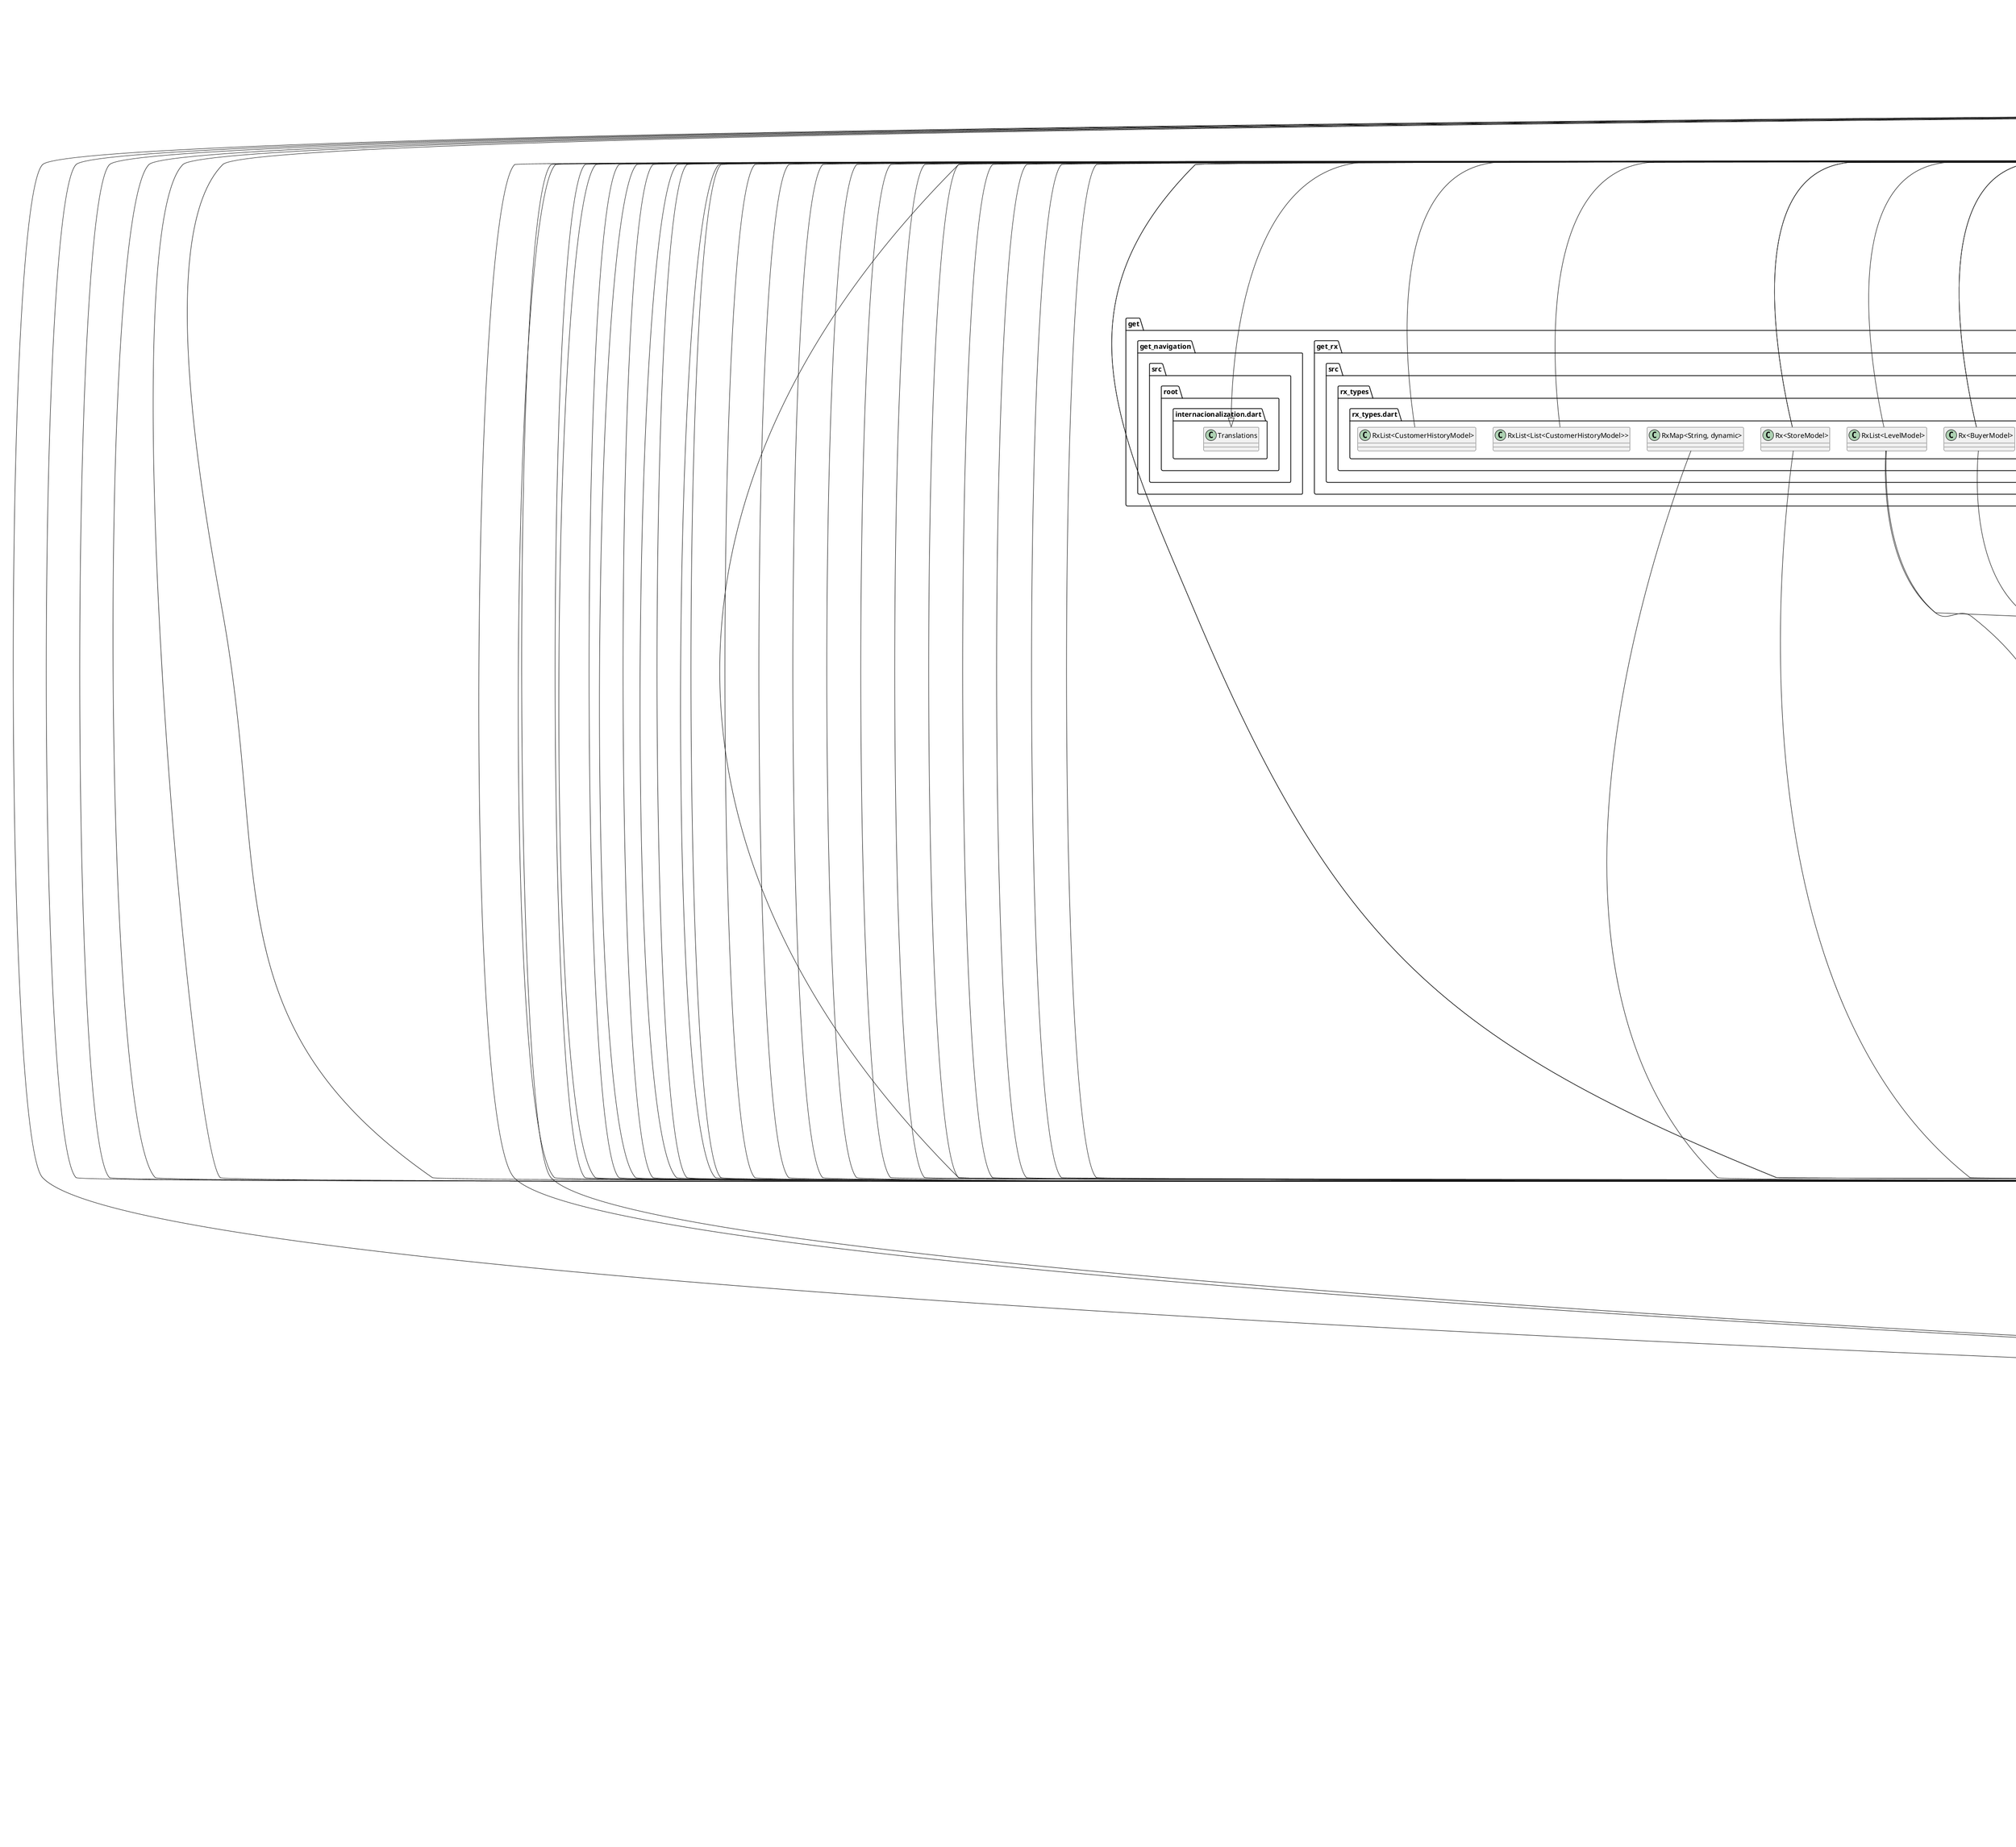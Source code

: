 @startuml
set namespaceSeparator ::

class "projek_skripsi::core::providers::cloud_messaging.dart::FirebaseMessagingAPI" {
  {static} +String fcmToken
  +dynamic initialized()
  +dynamic sendPushMessage()
  {static} +dynamic getDeviceTokenToSendNotification()
}

class "projek_skripsi::core::providers::cloud_messaging.dart::NotificationHelper" {
  {static} +FlutterLocalNotificationsPlugin flutterLocalNotificationsPlugin
  {static} +void initialized()
  {static} +void displayNotification()
}

"projek_skripsi::core::providers::cloud_messaging.dart::NotificationHelper" o-- "flutter_local_notifications::src::flutter_local_notifications_plugin.dart::FlutterLocalNotificationsPlugin"

class "projek_skripsi::core::providers::local_storage.dart::LocalStorage" {
  +dynamic onSetUser()
  +dynamic onGetUser()
}

class "projek_skripsi::core::models::m_level.dart::LevelModel" {
  +List<Map<String, dynamic>>? voucherReward
  +int? exp
  +int? coinReward
  +String? id
  +Map<String, dynamic> toJson()
}

class "projek_skripsi::core::models::m_storeVoucher.dart::StoreVoucherModel" {
  +int? coin
  +int? qty
  +String? name
  +String? description
  +DateTime? expDate
  +String? type
  +int? minTransaction
  +String? typeDiscount
  +double? percentage
  +int? maxNominal
  +int? nominal
  +String? id
  +Map<String, dynamic> toJson()
}

class "projek_skripsi::core::models::m_customerVoucher.dart::CustomerVoucher" {
  +String? voucherId
  +DateTime? expDate
  +DateTime? purchaseDate
  +String? id
  +Map<String, dynamic> toJson()
}

class "projek_skripsi::core::models::m_storeHistory.dart::StoreHistoryModel" {
  +DateTime? date
  +int? total
  +String? voucherId
  +String? customerId
  +String? customerName
  +String? id
  +Map<String, dynamic> toJson()
}

class "projek_skripsi::core::models::m_storeMembership.dart::StoreMembershipModel" {
  +String? address
  +String? imgUrl
  +String? name
  +String? phoneNumber
  +List<String>? tag
  +String? email
  +double? latitude
  +double? longitude
  +String? id
  +int? level
  +int? exp
  +int? coin
  +int? totalVoucher
  +double distanceWithUser
  +List<LevelModel>? lsLevelStore
  +Map<String, dynamic> toJson()
}

class "projek_skripsi::core::const::app_function.dart::AppFunctions" {
  +String encrypt()
  +String decrypt()
  +dynamic checkConnection()
}

class "projek_skripsi::core::const::app_assets.dart::AppAssets" {
  {static} +String boarding
  {static} +String sellerlogin
  {static} +String buyerlogin
  {static} +String buyerregister
  {static} +String lock
}

class "projek_skripsi::core::const::app_themes.dart::AppThemes" {
  {static} +Color darkBlue
  {static} +Color blue
  {static} +Color lightBlue
  {static} +Color red
  {static} +Color green
  {static} +Color superLightBlue
  {static} +Color white
  {static} +Color black
  {static} +Color veryDarkBlue
  {static} +Color moreDarkBlue
  {static} -Color _level1
  {static} -Color _level2
  {static} -Color _level3
  {static} -Color _level4
  {static} -Color _level5
  {static} +Map<int, Color> levelColor
  +double defaultFormHeight
  +double minSpacing
  +double defaultSpacing
  +double biggerSpacing
  +double extraSpacing
  +double veryExtraSpacing
  +TextStyle text1()
  +TextStyle text2()
  +TextStyle text3()
  +TextStyle text4()
  +TextStyle text5()
  +TextStyle text6()
  +TextStyle text7()
  +TextStyle text1Bold()
  +TextStyle text2Bold()
  +TextStyle text3Bold()
  +TextStyle text4Bold()
  +TextStyle text5Bold()
  +TextStyle text6Bold()
}

"projek_skripsi::core::const::app_themes.dart::AppThemes" o-- "dart::ui::Color"

class "projek_skripsi::core::components::voucher_buyer_card.dart::VoucherBuyerCard" {
  +RxMap<String, dynamic> data
  +Widget build()
}

"projek_skripsi::core::components::voucher_buyer_card.dart::VoucherBuyerCard" o-- "get::get_rx::src::rx_types::rx_types.dart::RxMap<String, dynamic>"
"flutter::src::widgets::framework.dart::StatelessWidget" <|-- "projek_skripsi::core::components::voucher_buyer_card.dart::VoucherBuyerCard"

class "projek_skripsi::core::components::voucher_buyer_card.dart::DescText" {
  +String title
  +String subtitle
  +Widget build()
}

"flutter::src::widgets::framework.dart::StatelessWidget" <|-- "projek_skripsi::core::components::voucher_buyer_card.dart::DescText"

class "projek_skripsi::core::components::form_component.dart::FormInputText" {
  +String title
  +int txtLine
  +bool mandatory
  +bool txtEnable
  +bool txtReadonly
  +TextInputType textInputType
  +TextEditingController txtcontroller
  +String? validatorMsg
  +int? maxLength
  +Widget build()
}

"projek_skripsi::core::components::form_component.dart::FormInputText" o-- "flutter::src::services::text_input.dart::TextInputType"
"projek_skripsi::core::components::form_component.dart::FormInputText" o-- "flutter::src::widgets::editable_text.dart::TextEditingController"
"flutter::src::widgets::framework.dart::StatelessWidget" <|-- "projek_skripsi::core::components::form_component.dart::FormInputText"

class "projek_skripsi::core::components::form_component.dart::FormInputEmail" {
  +String title
  +int txtLine
  +bool mandatory
  +bool txtEnable
  +bool txtReadonly
  +TextInputType textInputType
  +TextEditingController txtcontroller
  +String? validatorMsg
  +int? maxLength
  +Widget build()
}

"projek_skripsi::core::components::form_component.dart::FormInputEmail" o-- "flutter::src::services::text_input.dart::TextInputType"
"projek_skripsi::core::components::form_component.dart::FormInputEmail" o-- "flutter::src::widgets::editable_text.dart::TextEditingController"
"flutter::src::widgets::framework.dart::StatelessWidget" <|-- "projek_skripsi::core::components::form_component.dart::FormInputEmail"

class "projek_skripsi::core::components::form_component.dart::FormInputPassword" {
  +String title
  +int txtLine
  +bool mandatory
  +bool txtEnable
  +bool txtReadonly
  +TextInputType textInputType
  +TextEditingController txtcontroller
  +String? validatorMsg
  +int? maxLength
  +dynamic controller
  +Widget build()
}

"projek_skripsi::core::components::form_component.dart::FormInputPassword" o-- "flutter::src::services::text_input.dart::TextInputType"
"projek_skripsi::core::components::form_component.dart::FormInputPassword" o-- "flutter::src::widgets::editable_text.dart::TextEditingController"
"flutter::src::widgets::framework.dart::StatelessWidget" <|-- "projek_skripsi::core::components::form_component.dart::FormInputPassword"

class "projek_skripsi::core::components::form_component.dart::FormInputConfirmPassword" {
  +String title
  +int txtLine
  +bool mandatory
  +bool txtEnable
  +bool txtReadonly
  +TextInputType textInputType
  +TextEditingController txtcontroller
  +String? validatorMsg
  +int? maxLength
  +dynamic controller
  +Widget build()
}

"projek_skripsi::core::components::form_component.dart::FormInputConfirmPassword" o-- "flutter::src::services::text_input.dart::TextInputType"
"projek_skripsi::core::components::form_component.dart::FormInputConfirmPassword" o-- "flutter::src::widgets::editable_text.dart::TextEditingController"
"flutter::src::widgets::framework.dart::StatelessWidget" <|-- "projek_skripsi::core::components::form_component.dart::FormInputConfirmPassword"

class "projek_skripsi::core::components::form_component.dart::FormInputAddress" {
  +String title
  +int txtLine
  +bool mandatory
  +bool txtEnable
  +bool txtReadonly
  +TextInputType textInputType
  +TextEditingController txtcontroller
  +String? validatorMsg
  +int? maxLength
  +dynamic controller
  +Widget build()
}

"projek_skripsi::core::components::form_component.dart::FormInputAddress" o-- "flutter::src::services::text_input.dart::TextInputType"
"projek_skripsi::core::components::form_component.dart::FormInputAddress" o-- "flutter::src::widgets::editable_text.dart::TextEditingController"
"flutter::src::widgets::framework.dart::StatelessWidget" <|-- "projek_skripsi::core::components::form_component.dart::FormInputAddress"

class "projek_skripsi::core::components::form_component.dart::FormInputDate" {
  +String title
  +int txtLine
  +bool mandatory
  +bool txtEnable
  +bool txtReadonly
  +TextInputType textInputType
  +TextEditingController txtcontroller
  +String? validatorMsg
  +int? maxLength
  +dynamic controller
  +Widget build()
}

"projek_skripsi::core::components::form_component.dart::FormInputDate" o-- "flutter::src::services::text_input.dart::TextInputType"
"projek_skripsi::core::components::form_component.dart::FormInputDate" o-- "flutter::src::widgets::editable_text.dart::TextEditingController"
"flutter::src::widgets::framework.dart::StatelessWidget" <|-- "projek_skripsi::core::components::form_component.dart::FormInputDate"

class "projek_skripsi::core::components::search_component.dart::SearchingBar" {
  +DashboardBuyerController? dashboardController
  +VoucherBuyerController? voucherController
  +void filterSearch()
  +Widget build()
}

"projek_skripsi::core::components::search_component.dart::SearchingBar" o-- "projek_skripsi::application::buyer::dashboard::controllers::dashboard_buyer_controller.dart::DashboardBuyerController"
"projek_skripsi::core::components::search_component.dart::SearchingBar" o-- "projek_skripsi::application::buyer::voucher::controllers::voucher_buyer_controller.dart::VoucherBuyerController"
"flutter::src::widgets::framework.dart::StatelessWidget" <|-- "projek_skripsi::core::components::search_component.dart::SearchingBar"

class "projek_skripsi::core::components::generateQR_component.dart::GenerateQRComponent" {
  +String data
  +Widget build()
}

"flutter::src::widgets::framework.dart::StatelessWidget" <|-- "projek_skripsi::core::components::generateQR_component.dart::GenerateQRComponent"

class "projek_skripsi::core::components::dialog_component.dart::DialogComponent" {
  +dynamic onShowLoading()
  +dynamic onLoadingDismissible()
  +dynamic popupTransaction()
  +dynamic popupLevelUp()
  +dynamic popupReward()
  +dynamic onShowModalBottomSheet()
  +dynamic onShowDetailVoucher()
}

class "projek_skripsi::core::components::dialog_component.dart::DescText" {
  +String title
  +String subtitle
  +Widget build()
}

"flutter::src::widgets::framework.dart::StatelessWidget" <|-- "projek_skripsi::core::components::dialog_component.dart::DescText"

class "projek_skripsi::core::components::map::controllers::maps_controller.dart::MapsController" {
  +RxDouble latitude
  +RxDouble longitude
  +RxString address
  +MapController mapController
  +dynamic onLocationPermission()
  +dynamic getCurrentPosition()
  +dynamic getAddressFromLatLng()
  +dynamic handlePosition()
}

"projek_skripsi::core::components::map::controllers::maps_controller.dart::MapsController" o-- "get::get_rx::src::rx_types::rx_types.dart::RxDouble"
"projek_skripsi::core::components::map::controllers::maps_controller.dart::MapsController" o-- "get::get_rx::src::rx_types::rx_types.dart::RxString"
"projek_skripsi::core::components::map::controllers::maps_controller.dart::MapsController" o-- "flutter_map::src::map::controller::map_controller.dart::MapController"
"get::get_state_manager::src::simple::get_controllers.dart::GetxController" <|-- "projek_skripsi::core::components::map::controllers::maps_controller.dart::MapsController"

class "projek_skripsi::core::components::map::views::maps_page.dart::MapsPage" {
  +Widget build()
}

"flutter::src::widgets::framework.dart::StatelessWidget" <|-- "projek_skripsi::core::components::map::views::maps_page.dart::MapsPage"

class "projek_skripsi::core::components::image_component.dart::ImageComponent" {
  +dynamic onShowImagePicker()
}

class "projek_skripsi::core::components::image_component.dart::TopModalBottom" {
  +Widget build()
}

"flutter::src::widgets::framework.dart::StatelessWidget" <|-- "projek_skripsi::core::components::image_component.dart::TopModalBottom"

class "projek_skripsi::core::components::scanner::controllers::scanner_controller.dart::QRScannerController" {
  +Barcode? result
  +QRViewController? controller
  +RxBool isFlash
  +GlobalKey<State<StatefulWidget>> qrKey
  +void onQRViewCreated()
  +void clickFlash()
}

"projek_skripsi::core::components::scanner::controllers::scanner_controller.dart::QRScannerController" o-- "qr_code_scanner::src::types::barcode.dart::Barcode"
"projek_skripsi::core::components::scanner::controllers::scanner_controller.dart::QRScannerController" o-- "qr_code_scanner::src::qr_code_scanner.dart::QRViewController"
"projek_skripsi::core::components::scanner::controllers::scanner_controller.dart::QRScannerController" o-- "get::get_rx::src::rx_types::rx_types.dart::RxBool"
"projek_skripsi::core::components::scanner::controllers::scanner_controller.dart::QRScannerController" o-- "flutter::src::widgets::framework.dart::GlobalKey<State<StatefulWidget>>"
"get::get_state_manager::src::simple::get_controllers.dart::GetxController" <|-- "projek_skripsi::core::components::scanner::controllers::scanner_controller.dart::QRScannerController"

class "projek_skripsi::core::components::scanner::views::scanner_page.dart::QRScanner" {
  +Widget build()
}

"flutter::src::widgets::framework.dart::StatelessWidget" <|-- "projek_skripsi::core::components::scanner::views::scanner_page.dart::QRScanner"

class "projek_skripsi::core::components::splash_screen.dart::SplashScreenPage" {
  +Widget build()
}

"flutter::src::widgets::framework.dart::StatelessWidget" <|-- "projek_skripsi::core::components::splash_screen.dart::SplashScreenPage"

class "projek_skripsi::utils::routes.dart::AppRoutes" {
  {static} +String onBoarding
  {static} +String splashscreen
  {static} +String appInfo
  {static} +String sellerlogin
  {static} +String sellerregister
  {static} +String sellerdashboard
  {static} +String sellerscan
  {static} +String sellerstore
  {static} +String sellereditstore
  {static} +String sellerhistory
  {static} +String sellerleveling
  {static} +String sellercreateleveling
  {static} +String sellerallvoucher
  {static} +String sellercreatevoucher
  {static} +String buyerlogin
  {static} +String buyerregister
  {static} +String buyerBarcode
  {static} +String buyerDashboard
  {static} +String expandMoreStore
  {static} +String selectedStore
  {static} +String buyerEditStore
  {static} +String voucherBuyer
  {static} +String expandCategoryStore
  {static} +String dashboardSearchStore
}

class "projek_skripsi::utils::pages.dart::AppPages" {
  {static} +List<GetPage<dynamic>> pages
}

class "projek_skripsi::utils::lang::id.dart::Id" {
  +Map<String, String> messages
}

class "projek_skripsi::utils::lang::en.dart::En" {
  +Map<String, String> messages
}

class "projek_skripsi::utils::lang::localization.dart::Localization" {
  +Map<String, Map<String, String>> keys
}

"get::get_navigation::src::root::internacionalization.dart::Translations" <|-- "projek_skripsi::utils::lang::localization.dart::Localization"

class "projek_skripsi::main.dart::MyApp" {
  +AuthController authController
  +Widget build()
}

"projek_skripsi::main.dart::MyApp" o-- "projek_skripsi::authorization::modules::login::controllers::auth_controller.dart::AuthController"
"flutter::src::widgets::framework.dart::StatelessWidget" <|-- "projek_skripsi::main.dart::MyApp"

class "projek_skripsi::application::seller::edit_store::controllers::edit_store_controller.dart::EditStoreController" {
  +GlobalKey<FormState> formKey
  +RxString errorMsg
  +TextEditingController fieldName
  +TextEditingController fieldEmail
  +TextEditingController fieldPassword
  +TextEditingController fieldConfirmPassword
  +TextEditingController fieldPhoneNumber
  +TextEditingController fieldAddress
  +TextEditingController fieldTag
  +MapsController mapController
  +SellerAttachmentController attController
  +DashboardSellerController dashboardController
  +RxList<dynamic> lsTag
  +void onInit()
  +void initTag()
  +void onInitForm()
  +void onSave()
  +dynamic saveToCloudFirestore()
  +void onGetAddress()
  +bool isTagValidate()
  +List<dynamic> getTag()
}

"projek_skripsi::application::seller::edit_store::controllers::edit_store_controller.dart::EditStoreController" o-- "flutter::src::widgets::framework.dart::GlobalKey<FormState>"
"projek_skripsi::application::seller::edit_store::controllers::edit_store_controller.dart::EditStoreController" o-- "get::get_rx::src::rx_types::rx_types.dart::RxString"
"projek_skripsi::application::seller::edit_store::controllers::edit_store_controller.dart::EditStoreController" o-- "flutter::src::widgets::editable_text.dart::TextEditingController"
"projek_skripsi::application::seller::edit_store::controllers::edit_store_controller.dart::EditStoreController" o-- "projek_skripsi::core::components::map::controllers::maps_controller.dart::MapsController"
"projek_skripsi::application::seller::edit_store::controllers::edit_store_controller.dart::EditStoreController" o-- "projek_skripsi::authorization::modules::register::seller_register::controllers::seller_attachment_controller.dart::SellerAttachmentController"
"projek_skripsi::application::seller::edit_store::controllers::edit_store_controller.dart::EditStoreController" o-- "projek_skripsi::application::seller::dashboard::controllers::dashboard_seller_controller.dart::DashboardSellerController"
"projek_skripsi::application::seller::edit_store::controllers::edit_store_controller.dart::EditStoreController" o-- "get::get_rx::src::rx_types::rx_types.dart::RxList<dynamic>"
"get::get_state_manager::src::simple::get_controllers.dart::GetxController" <|-- "projek_skripsi::application::seller::edit_store::controllers::edit_store_controller.dart::EditStoreController"

class "projek_skripsi::application::seller::edit_store::views::screens::edit_store_page.dart::EditStorePage" {
  +Widget build()
}

"flutter::src::widgets::framework.dart::StatelessWidget" <|-- "projek_skripsi::application::seller::edit_store::views::screens::edit_store_page.dart::EditStorePage"

class "projek_skripsi::application::seller::edit_store::views::screens::edit_store_page_body.dart::EditStorePageBody" {
  +Widget build()
}

"get::get_state_manager::src::simple::get_view.dart::GetView" <|-- "projek_skripsi::application::seller::edit_store::views::screens::edit_store_page_body.dart::EditStorePageBody"

class "projek_skripsi::application::seller::edit_store::views::screens::edit_store_page_body.dart::ImageForm" {
  +Widget build()
}

"get::get_state_manager::src::simple::get_view.dart::GetView" <|-- "projek_skripsi::application::seller::edit_store::views::screens::edit_store_page_body.dart::ImageForm"

class "projek_skripsi::application::seller::edit_store::views::screens::edit_store_page_body.dart::Photo" {
  +Widget build()
}

"get::get_state_manager::src::simple::get_view.dart::GetView" <|-- "projek_skripsi::application::seller::edit_store::views::screens::edit_store_page_body.dart::Photo"

class "projek_skripsi::application::seller::edit_store::views::screens::edit_store_page_body.dart::TagForm" {
  +Widget build()
}

"get::get_state_manager::src::simple::get_view.dart::GetView" <|-- "projek_skripsi::application::seller::edit_store::views::screens::edit_store_page_body.dart::TagForm"

class "projek_skripsi::application::seller::edit_store::views::screens::edit_store_page_body.dart::TagItem" {
  +String title
  +bool isClick
  +Widget build()
}

"flutter::src::widgets::framework.dart::StatelessWidget" <|-- "projek_skripsi::application::seller::edit_store::views::screens::edit_store_page_body.dart::TagItem"

class "projek_skripsi::application::seller::edit_store::views::screens::edit_store_page_body.dart::SubmitButton" {
  +Widget build()
}

"get::get_state_manager::src::simple::get_view.dart::GetView" <|-- "projek_skripsi::application::seller::edit_store::views::screens::edit_store_page_body.dart::SubmitButton"

class "projek_skripsi::application::seller::edit_store::views::widgets::dialog_widget.dart::DialogWidget" {
  +EditStoreController controller
  +dynamic onConfirmPassword()
}

"projek_skripsi::application::seller::edit_store::views::widgets::dialog_widget.dart::DialogWidget" o-- "projek_skripsi::application::seller::edit_store::controllers::edit_store_controller.dart::EditStoreController"

class "projek_skripsi::application::seller::leveling::controllers::leveling_seller_controller.dart::LevelingSellerController" {
  +List<Color> levelColors
  +RxBool isLoading
  +RxList<LevelModel> lsLevel
  +void onInit()
  +dynamic onGetLevelData()
}

"projek_skripsi::application::seller::leveling::controllers::leveling_seller_controller.dart::LevelingSellerController" o-- "get::get_rx::src::rx_types::rx_types.dart::RxBool"
"projek_skripsi::application::seller::leveling::controllers::leveling_seller_controller.dart::LevelingSellerController" o-- "get::get_rx::src::rx_types::rx_types.dart::RxList<LevelModel>"
"get::get_state_manager::src::simple::get_controllers.dart::GetxController" <|-- "projek_skripsi::application::seller::leveling::controllers::leveling_seller_controller.dart::LevelingSellerController"

class "projek_skripsi::application::seller::leveling::controllers::create_level_controller.dart::CreateLevelController" {
  +Map<dynamic, dynamic> arguments
  +GlobalKey<FormState> formKey
  +String title
  +RxString selectedReward
  +RxBool isLoading
  +RxString errorMsg
  +TextEditingController fieldExp
  +TextEditingController fieldCoin
  +RxList<Widget> lsRewardWidget
  +RxList<dynamic> lsFieldReward
  +RxList<StoreVoucherModel> lsStoreVoucher
  +void onInit()
  +dynamic onGetSpecialVoucher()
  +dynamic onInitForm()
  +void addReward()
  +void removeReward()
  +void onSave()
}

"projek_skripsi::application::seller::leveling::controllers::create_level_controller.dart::CreateLevelController" o-- "flutter::src::widgets::framework.dart::GlobalKey<FormState>"
"projek_skripsi::application::seller::leveling::controllers::create_level_controller.dart::CreateLevelController" o-- "get::get_rx::src::rx_types::rx_types.dart::RxString"
"projek_skripsi::application::seller::leveling::controllers::create_level_controller.dart::CreateLevelController" o-- "get::get_rx::src::rx_types::rx_types.dart::RxBool"
"projek_skripsi::application::seller::leveling::controllers::create_level_controller.dart::CreateLevelController" o-- "flutter::src::widgets::editable_text.dart::TextEditingController"
"projek_skripsi::application::seller::leveling::controllers::create_level_controller.dart::CreateLevelController" o-- "get::get_rx::src::rx_types::rx_types.dart::RxList<Widget>"
"projek_skripsi::application::seller::leveling::controllers::create_level_controller.dart::CreateLevelController" o-- "get::get_rx::src::rx_types::rx_types.dart::RxList<dynamic>"
"projek_skripsi::application::seller::leveling::controllers::create_level_controller.dart::CreateLevelController" o-- "get::get_rx::src::rx_types::rx_types.dart::RxList<StoreVoucherModel>"
"get::get_state_manager::src::simple::get_controllers.dart::GetxController" <|-- "projek_skripsi::application::seller::leveling::controllers::create_level_controller.dart::CreateLevelController"

class "projek_skripsi::application::seller::leveling::views::screens::leveling_page.dart::SellerLevelingPage" {
  +Widget build()
}

"flutter::src::widgets::framework.dart::StatelessWidget" <|-- "projek_skripsi::application::seller::leveling::views::screens::leveling_page.dart::SellerLevelingPage"

class "projek_skripsi::application::seller::leveling::views::screens::create_level_page.dart::CreateLevelPage" {
  +Widget build()
}

"flutter::src::widgets::framework.dart::StatelessWidget" <|-- "projek_skripsi::application::seller::leveling::views::screens::create_level_page.dart::CreateLevelPage"

class "projek_skripsi::application::seller::leveling::views::screens::create_level_page.dart::SaveButton" {
  +Widget build()
}

"get::get_state_manager::src::simple::get_view.dart::GetView" <|-- "projek_skripsi::application::seller::leveling::views::screens::create_level_page.dart::SaveButton"

class "projek_skripsi::application::seller::leveling::views::screens::leveling_home_page.dart::LevelingHomePage" {
  +Widget build()
}

"get::get_state_manager::src::simple::get_view.dart::GetView" <|-- "projek_skripsi::application::seller::leveling::views::screens::leveling_home_page.dart::LevelingHomePage"

class "projek_skripsi::application::seller::leveling::views::widgets::dialog_widget.dart::DialogWidget" {
  +dynamic onChooseReward()
}

class "projek_skripsi::application::seller::leveling::views::widgets::card_widget.dart::LevelingCard" {
  +String title
  +Color color
  +LevelModel data
  +Widget build()
}

"projek_skripsi::application::seller::leveling::views::widgets::card_widget.dart::LevelingCard" o-- "dart::ui::Color"
"projek_skripsi::application::seller::leveling::views::widgets::card_widget.dart::LevelingCard" o-- "projek_skripsi::core::models::m_level.dart::LevelModel"
"flutter::src::widgets::framework.dart::StatelessWidget" <|-- "projek_skripsi::application::seller::leveling::views::widgets::card_widget.dart::LevelingCard"

class "projek_skripsi::application::seller::leveling::views::widgets::card_widget.dart::VoucherField" {
  +int index
  +Widget build()
}

"get::get_state_manager::src::simple::get_view.dart::GetView" <|-- "projek_skripsi::application::seller::leveling::views::widgets::card_widget.dart::VoucherField"

class "projek_skripsi::application::seller::leveling::views::widgets::card_widget.dart::CoinField" {
  +int index
  +Widget build()
}

"get::get_state_manager::src::simple::get_view.dart::GetView" <|-- "projek_skripsi::application::seller::leveling::views::widgets::card_widget.dart::CoinField"

class "projek_skripsi::application::seller::all_voucher::controllers::all_voucher_controller.dart::AllVoucherController" {
  +TabController? tabsController
  +GlobalKey<FormState> formkey
  +RxBool isLoading
  +RxBool fieldisDelete
  +RxBool isCheckDiscount
  +RxBool isCheckMaxDisc
  +TextEditingController fieldName
  +TextEditingController fieldDesc
  +TextEditingController fieldQty
  +TextEditingController fieldMinTransaction
  +TextEditingController fieldCoin
  +TextEditingController fieldExpDate
  +TextEditingController fieldPercentage
  +TextEditingController fieldNominal
  +RxString fieldType
  +RxString fieldTypeDiscount
  +RxList<StoreVoucherModel> lsVoucher
  +List<String> typeDiscount
  +List<String> types
  +List<Tab> tabs
  +void onInit()
  +void addVoucher()
  +dynamic onGetDataVoucher()
  +dynamic onDeleteVoucher()
  +void onRefreshPage()
  +void saveToCloudFirestore()
  +void reuseVoucher()
}

"projek_skripsi::application::seller::all_voucher::controllers::all_voucher_controller.dart::AllVoucherController" o-- "flutter::src::material::tab_controller.dart::TabController"
"projek_skripsi::application::seller::all_voucher::controllers::all_voucher_controller.dart::AllVoucherController" o-- "flutter::src::widgets::framework.dart::GlobalKey<FormState>"
"projek_skripsi::application::seller::all_voucher::controllers::all_voucher_controller.dart::AllVoucherController" o-- "get::get_rx::src::rx_types::rx_types.dart::RxBool"
"projek_skripsi::application::seller::all_voucher::controllers::all_voucher_controller.dart::AllVoucherController" o-- "flutter::src::widgets::editable_text.dart::TextEditingController"
"projek_skripsi::application::seller::all_voucher::controllers::all_voucher_controller.dart::AllVoucherController" o-- "get::get_rx::src::rx_types::rx_types.dart::RxString"
"projek_skripsi::application::seller::all_voucher::controllers::all_voucher_controller.dart::AllVoucherController" o-- "get::get_rx::src::rx_types::rx_types.dart::RxList<StoreVoucherModel>"
"get::get_state_manager::src::simple::get_controllers.dart::GetxController" <|-- "projek_skripsi::application::seller::all_voucher::controllers::all_voucher_controller.dart::AllVoucherController"
"get::get_state_manager::src::rx_flutter::rx_ticket_provider_mixin.dart::GetSingleTickerProviderStateMixin" <|-- "projek_skripsi::application::seller::all_voucher::controllers::all_voucher_controller.dart::AllVoucherController"

class "projek_skripsi::application::seller::all_voucher::views::screens::all_voucher_page_body.dart::AllVoucherPageBody" {
  +Widget build()
}

"get::get_state_manager::src::simple::get_view.dart::GetView" <|-- "projek_skripsi::application::seller::all_voucher::views::screens::all_voucher_page_body.dart::AllVoucherPageBody"

class "projek_skripsi::application::seller::all_voucher::views::screens::create_voucher_page.dart::CreateVoucherPage" {
  +Widget build()
}

"get::get_state_manager::src::simple::get_view.dart::GetView" <|-- "projek_skripsi::application::seller::all_voucher::views::screens::create_voucher_page.dart::CreateVoucherPage"

class "projek_skripsi::application::seller::all_voucher::views::screens::create_voucher_page.dart::SubmitButton" {
  +Widget build()
}

"flutter::src::widgets::framework.dart::StatelessWidget" <|-- "projek_skripsi::application::seller::all_voucher::views::screens::create_voucher_page.dart::SubmitButton"

class "projek_skripsi::application::seller::all_voucher::views::screens::all_voucher_page.dart::AllVoucherPage" {
  +Widget build()
}

"flutter::src::widgets::framework.dart::StatelessWidget" <|-- "projek_skripsi::application::seller::all_voucher::views::screens::all_voucher_page.dart::AllVoucherPage"

class "projek_skripsi::application::seller::all_voucher::views::screens::coupons::special_coupon_page.dart::SpecialCouponPage" {
  +Widget build()
}

"get::get_state_manager::src::simple::get_view.dart::GetView" <|-- "projek_skripsi::application::seller::all_voucher::views::screens::coupons::special_coupon_page.dart::SpecialCouponPage"

class "projek_skripsi::application::seller::all_voucher::views::screens::coupons::expired_coupon_page.dart::ExpiredCouponPage" {
  +Widget build()
}

"get::get_state_manager::src::simple::get_view.dart::GetView" <|-- "projek_skripsi::application::seller::all_voucher::views::screens::coupons::expired_coupon_page.dart::ExpiredCouponPage"

class "projek_skripsi::application::seller::all_voucher::views::screens::coupons::public_coupon_page.dart::PublicCouponPage" {
  +Widget build()
}

"get::get_state_manager::src::simple::get_view.dart::GetView" <|-- "projek_skripsi::application::seller::all_voucher::views::screens::coupons::public_coupon_page.dart::PublicCouponPage"

class "projek_skripsi::application::seller::all_voucher::views::widgets::dialog_widget.dart::DialogWidget" {
  +dynamic onConfirm()
  +dynamic onShowLoading()
  +dynamic onDeleteConfirm()
}

class "projek_skripsi::application::seller::all_voucher::views::widgets::dialog_widget.dart::TopModalBottom" {
  +Widget build()
}

"flutter::src::widgets::framework.dart::StatelessWidget" <|-- "projek_skripsi::application::seller::all_voucher::views::widgets::dialog_widget.dart::TopModalBottom"

class "projek_skripsi::application::seller::all_voucher::views::widgets::dialog_widget.dart::EditButton" {
  +Widget build()
}

"flutter::src::widgets::framework.dart::StatelessWidget" <|-- "projek_skripsi::application::seller::all_voucher::views::widgets::dialog_widget.dart::EditButton"

class "projek_skripsi::application::seller::all_voucher::views::widgets::dialog_widget.dart::ConfirmButton" {
  +Widget build()
}

"get::get_state_manager::src::simple::get_view.dart::GetView" <|-- "projek_skripsi::application::seller::all_voucher::views::widgets::dialog_widget.dart::ConfirmButton"

class "projek_skripsi::application::seller::all_voucher::views::widgets::card_widget.dart::CouponCard" {
  +Widget widget
  +StoreVoucherModel data
  +Widget build()
}

"projek_skripsi::application::seller::all_voucher::views::widgets::card_widget.dart::CouponCard" o-- "flutter::src::widgets::framework.dart::Widget"
"projek_skripsi::application::seller::all_voucher::views::widgets::card_widget.dart::CouponCard" o-- "projek_skripsi::core::models::m_storeVoucher.dart::StoreVoucherModel"
"flutter::src::widgets::framework.dart::StatelessWidget" <|-- "projek_skripsi::application::seller::all_voucher::views::widgets::card_widget.dart::CouponCard"

class "projek_skripsi::application::seller::all_voucher::views::widgets::card_widget.dart::DescText" {
  +String title
  +String subtitle
  +Widget build()
}

"flutter::src::widgets::framework.dart::StatelessWidget" <|-- "projek_skripsi::application::seller::all_voucher::views::widgets::card_widget.dart::DescText"

class "projek_skripsi::application::seller::all_voucher::views::widgets::form_component.dart::DropdownType" {
  +Widget build()
}

"get::get_state_manager::src::simple::get_view.dart::GetView" <|-- "projek_skripsi::application::seller::all_voucher::views::widgets::form_component.dart::DropdownType"

class "projek_skripsi::application::seller::all_voucher::views::widgets::form_component.dart::DropdownTypeDiscount" {
  +Widget build()
}

"get::get_state_manager::src::simple::get_view.dart::GetView" <|-- "projek_skripsi::application::seller::all_voucher::views::widgets::form_component.dart::DropdownTypeDiscount"

class "projek_skripsi::application::seller::all_voucher::views::widgets::form_component.dart::FormPercentage" {
  +Widget build()
}

"get::get_state_manager::src::simple::get_view.dart::GetView" <|-- "projek_skripsi::application::seller::all_voucher::views::widgets::form_component.dart::FormPercentage"

class "projek_skripsi::application::seller::all_voucher::views::widgets::form_component.dart::FormNominal" {
  +Widget build()
}

"get::get_state_manager::src::simple::get_view.dart::GetView" <|-- "projek_skripsi::application::seller::all_voucher::views::widgets::form_component.dart::FormNominal"

class "projek_skripsi::application::seller::all_voucher::views::widgets::success_create_voucher.dart::SuccessCreateVoucher" {
  +StoreVoucherModel data
  +Widget build()
}

"projek_skripsi::application::seller::all_voucher::views::widgets::success_create_voucher.dart::SuccessCreateVoucher" o-- "projek_skripsi::core::models::m_storeVoucher.dart::StoreVoucherModel"
"flutter::src::widgets::framework.dart::StatelessWidget" <|-- "projek_skripsi::application::seller::all_voucher::views::widgets::success_create_voucher.dart::SuccessCreateVoucher"

class "projek_skripsi::application::seller::all_voucher::views::widgets::success_create_voucher.dart::SuccessVoucherHeader" {
  +Widget build()
}

"flutter::src::widgets::framework.dart::StatelessWidget" <|-- "projek_skripsi::application::seller::all_voucher::views::widgets::success_create_voucher.dart::SuccessVoucherHeader"

class "projek_skripsi::application::seller::all_voucher::views::widgets::success_create_voucher.dart::SuccessVoucherBody" {
  +StoreVoucherModel data
  +Widget build()
}

"projek_skripsi::application::seller::all_voucher::views::widgets::success_create_voucher.dart::SuccessVoucherBody" o-- "projek_skripsi::core::models::m_storeVoucher.dart::StoreVoucherModel"
"flutter::src::widgets::framework.dart::StatelessWidget" <|-- "projek_skripsi::application::seller::all_voucher::views::widgets::success_create_voucher.dart::SuccessVoucherBody"

class "projek_skripsi::application::seller::all_voucher::views::widgets::success_create_voucher.dart::SuccessVoucherFooter" {
  +Widget build()
}

"flutter::src::widgets::framework.dart::StatelessWidget" <|-- "projek_skripsi::application::seller::all_voucher::views::widgets::success_create_voucher.dart::SuccessVoucherFooter"

class "projek_skripsi::application::seller::all_voucher::views::widgets::success_create_voucher.dart::DetailList" {
  +String title
  +String subtitle
  +Widget build()
}

"flutter::src::widgets::framework.dart::StatelessWidget" <|-- "projek_skripsi::application::seller::all_voucher::views::widgets::success_create_voucher.dart::DetailList"

class "projek_skripsi::application::seller::all_voucher::views::widgets::success_create_voucher.dart::Separator" {
  +double height
  +Color color
  +Widget build()
}

"projek_skripsi::application::seller::all_voucher::views::widgets::success_create_voucher.dart::Separator" o-- "dart::ui::Color"
"flutter::src::widgets::framework.dart::StatelessWidget" <|-- "projek_skripsi::application::seller::all_voucher::views::widgets::success_create_voucher.dart::Separator"

class "projek_skripsi::application::seller::scan::controllers::scan_seller_controller.dart::ScanSellerController" {
  +Map<dynamic, dynamic> arguments
  +RxBool isLoading
  +RxBool isLoadingDetailVoucher
  +RxString errorMsg
  +Rx<BuyerModel> customer
  +Rx<CustomerVoucher> customerVoucher
  +Rx<StoreVoucherModel> voucher
  +Rx<StoreModel> store
  +GlobalKey<FormState> formKey
  +TextEditingController fieldTotal
  +TextEditingController fieldVoucherId
  +void onInit()
  +dynamic onGetCustomer()
  +void scanBarcode()
  +dynamic onGetCustomerVoucher()
  +dynamic onGetVoucher()
  +dynamic onGetStore()
  +void onConfirm()
  +int? calculateDiscount()
}

"projek_skripsi::application::seller::scan::controllers::scan_seller_controller.dart::ScanSellerController" o-- "get::get_rx::src::rx_types::rx_types.dart::RxBool"
"projek_skripsi::application::seller::scan::controllers::scan_seller_controller.dart::ScanSellerController" o-- "get::get_rx::src::rx_types::rx_types.dart::RxString"
"projek_skripsi::application::seller::scan::controllers::scan_seller_controller.dart::ScanSellerController" o-- "get::get_rx::src::rx_types::rx_types.dart::Rx<BuyerModel>"
"projek_skripsi::application::seller::scan::controllers::scan_seller_controller.dart::ScanSellerController" o-- "get::get_rx::src::rx_types::rx_types.dart::Rx<CustomerVoucher>"
"projek_skripsi::application::seller::scan::controllers::scan_seller_controller.dart::ScanSellerController" o-- "get::get_rx::src::rx_types::rx_types.dart::Rx<StoreVoucherModel>"
"projek_skripsi::application::seller::scan::controllers::scan_seller_controller.dart::ScanSellerController" o-- "get::get_rx::src::rx_types::rx_types.dart::Rx<StoreModel>"
"projek_skripsi::application::seller::scan::controllers::scan_seller_controller.dart::ScanSellerController" o-- "flutter::src::widgets::framework.dart::GlobalKey<FormState>"
"projek_skripsi::application::seller::scan::controllers::scan_seller_controller.dart::ScanSellerController" o-- "flutter::src::widgets::editable_text.dart::TextEditingController"
"get::get_state_manager::src::simple::get_controllers.dart::GetxController" <|-- "projek_skripsi::application::seller::scan::controllers::scan_seller_controller.dart::ScanSellerController"

class "projek_skripsi::application::seller::scan::views::screens::scan_page_body.dart::ScanPageBody" {
  +Widget build()
}

"get::get_state_manager::src::simple::get_view.dart::GetView" <|-- "projek_skripsi::application::seller::scan::views::screens::scan_page_body.dart::ScanPageBody"

class "projek_skripsi::application::seller::scan::views::screens::scan_page_body.dart::Percentage" {
  +Widget build()
}

"get::get_state_manager::src::simple::get_view.dart::GetView" <|-- "projek_skripsi::application::seller::scan::views::screens::scan_page_body.dart::Percentage"

class "projek_skripsi::application::seller::scan::views::screens::scan_page_body.dart::Nominal" {
  +Widget build()
}

"get::get_state_manager::src::simple::get_view.dart::GetView" <|-- "projek_skripsi::application::seller::scan::views::screens::scan_page_body.dart::Nominal"

class "projek_skripsi::application::seller::scan::views::screens::scan_page_body.dart::ConfirmButton" {
  +Widget build()
}

"get::get_state_manager::src::simple::get_view.dart::GetView" <|-- "projek_skripsi::application::seller::scan::views::screens::scan_page_body.dart::ConfirmButton"

class "projek_skripsi::application::seller::scan::views::screens::scan_page.dart::SellerScanPage" {
  +Widget build()
}

"flutter::src::widgets::framework.dart::StatelessWidget" <|-- "projek_skripsi::application::seller::scan::views::screens::scan_page.dart::SellerScanPage"

class "projek_skripsi::application::seller::scan::views::widgets::components.dart::DescText" {
  +String title
  +String subtitle
  +Widget build()
}

"flutter::src::widgets::framework.dart::StatelessWidget" <|-- "projek_skripsi::application::seller::scan::views::widgets::components.dart::DescText"

class "projek_skripsi::application::seller::scan::views::widgets::transaction_succesful.dart::TransactionSuccessful" {
  +StoreVoucherModel voucher
  +DateTime time
  +String customerName
  +int totalPurchase
  +int discount
  +Widget build()
}

"projek_skripsi::application::seller::scan::views::widgets::transaction_succesful.dart::TransactionSuccessful" o-- "projek_skripsi::core::models::m_storeVoucher.dart::StoreVoucherModel"
"flutter::src::widgets::framework.dart::StatelessWidget" <|-- "projek_skripsi::application::seller::scan::views::widgets::transaction_succesful.dart::TransactionSuccessful"

class "projek_skripsi::application::seller::scan::views::widgets::transaction_succesful.dart::TransactionSuccessfulHeader" {
  +Widget build()
}

"flutter::src::widgets::framework.dart::StatelessWidget" <|-- "projek_skripsi::application::seller::scan::views::widgets::transaction_succesful.dart::TransactionSuccessfulHeader"

class "projek_skripsi::application::seller::scan::views::widgets::transaction_succesful.dart::TransactionSuccessfulBody" {
  +StoreVoucherModel voucher
  +DateTime time
  +String customerName
  +int totalPurchase
  +int discount
  +Widget build()
}

"projek_skripsi::application::seller::scan::views::widgets::transaction_succesful.dart::TransactionSuccessfulBody" o-- "projek_skripsi::core::models::m_storeVoucher.dart::StoreVoucherModel"
"flutter::src::widgets::framework.dart::StatelessWidget" <|-- "projek_skripsi::application::seller::scan::views::widgets::transaction_succesful.dart::TransactionSuccessfulBody"

class "projek_skripsi::application::seller::scan::views::widgets::transaction_succesful.dart::TransactionSuccessfulFooter" {
  +Widget build()
}

"flutter::src::widgets::framework.dart::StatelessWidget" <|-- "projek_skripsi::application::seller::scan::views::widgets::transaction_succesful.dart::TransactionSuccessfulFooter"

class "projek_skripsi::application::seller::scan::views::widgets::transaction_succesful.dart::DetailList" {
  +String title
  +String subtitle
  +Widget build()
}

"flutter::src::widgets::framework.dart::StatelessWidget" <|-- "projek_skripsi::application::seller::scan::views::widgets::transaction_succesful.dart::DetailList"

class "projek_skripsi::application::seller::scan::views::widgets::transaction_succesful.dart::Separator" {
  +double height
  +Color color
  +Widget build()
}

"projek_skripsi::application::seller::scan::views::widgets::transaction_succesful.dart::Separator" o-- "dart::ui::Color"
"flutter::src::widgets::framework.dart::StatelessWidget" <|-- "projek_skripsi::application::seller::scan::views::widgets::transaction_succesful.dart::Separator"

class "projek_skripsi::application::seller::dashboard::controllers::dashboard_seller_controller.dart::DashboardSellerController" {
  +RxInt currentIndex
  +RxBool isLoadingUser
  +RxBool isLoadingCoupon
  +RxBool isLoadingLevel
  +Rx<StoreModel> user
  +TabController? tabsController
  +List<Widget> tabsPage
  +List<Tab> tabs
  +List<Color> levelColors
  +RxList<LevelModel> lsLevel
  +RxList<StoreVoucherModel> lsVoucher
  +void onInit()
  +void onItemTapped()
  +void onScan()
  +dynamic onGetDataVoucher()
  +dynamic assignUser()
  +dynamic onGetDataLevel()
  +void onRefreshPage()
}

"projek_skripsi::application::seller::dashboard::controllers::dashboard_seller_controller.dart::DashboardSellerController" o-- "get::get_rx::src::rx_types::rx_types.dart::RxInt"
"projek_skripsi::application::seller::dashboard::controllers::dashboard_seller_controller.dart::DashboardSellerController" o-- "get::get_rx::src::rx_types::rx_types.dart::RxBool"
"projek_skripsi::application::seller::dashboard::controllers::dashboard_seller_controller.dart::DashboardSellerController" o-- "get::get_rx::src::rx_types::rx_types.dart::Rx<StoreModel>"
"projek_skripsi::application::seller::dashboard::controllers::dashboard_seller_controller.dart::DashboardSellerController" o-- "flutter::src::material::tab_controller.dart::TabController"
"projek_skripsi::application::seller::dashboard::controllers::dashboard_seller_controller.dart::DashboardSellerController" o-- "get::get_rx::src::rx_types::rx_types.dart::RxList<LevelModel>"
"projek_skripsi::application::seller::dashboard::controllers::dashboard_seller_controller.dart::DashboardSellerController" o-- "get::get_rx::src::rx_types::rx_types.dart::RxList<StoreVoucherModel>"
"get::get_state_manager::src::simple::get_controllers.dart::GetxController" <|-- "projek_skripsi::application::seller::dashboard::controllers::dashboard_seller_controller.dart::DashboardSellerController"
"get::get_state_manager::src::rx_flutter::rx_ticket_provider_mixin.dart::GetSingleTickerProviderStateMixin" <|-- "projek_skripsi::application::seller::dashboard::controllers::dashboard_seller_controller.dart::DashboardSellerController"

class "projek_skripsi::application::seller::dashboard::views::screens::dashboard_navigation.dart::SellerDashboardNavigation" {
  +Widget build()
}

"flutter::src::widgets::framework.dart::StatelessWidget" <|-- "projek_skripsi::application::seller::dashboard::views::screens::dashboard_navigation.dart::SellerDashboardNavigation"

class "projek_skripsi::application::seller::dashboard::views::screens::coupons::special_coupon_page.dart::SpecialCouponPage" {
  +Widget build()
}

"get::get_state_manager::src::simple::get_view.dart::GetView" <|-- "projek_skripsi::application::seller::dashboard::views::screens::coupons::special_coupon_page.dart::SpecialCouponPage"

class "projek_skripsi::application::seller::dashboard::views::screens::coupons::public_coupon_page.dart::PublicCouponPage" {
  +Widget build()
}

"get::get_state_manager::src::simple::get_view.dart::GetView" <|-- "projek_skripsi::application::seller::dashboard::views::screens::coupons::public_coupon_page.dart::PublicCouponPage"

class "projek_skripsi::application::seller::dashboard::views::screens::dashboard_page_header.dart::DashboardPageHeader" {
  +Widget build()
}

"get::get_state_manager::src::simple::get_view.dart::GetView" <|-- "projek_skripsi::application::seller::dashboard::views::screens::dashboard_page_header.dart::DashboardPageHeader"

class "projek_skripsi::application::seller::dashboard::views::screens::dashboard_page_body.dart::DashboardPageBody" {
  +Widget build()
}

"get::get_state_manager::src::simple::get_view.dart::GetView" <|-- "projek_skripsi::application::seller::dashboard::views::screens::dashboard_page_body.dart::DashboardPageBody"

class "projek_skripsi::application::seller::dashboard::views::screens::dashboard_page.dart::SellerDashboardPage" {
  +Widget build()
}

"get::get_state_manager::src::simple::get_view.dart::GetView" <|-- "projek_skripsi::application::seller::dashboard::views::screens::dashboard_page.dart::SellerDashboardPage"

class "projek_skripsi::application::seller::dashboard::views::widgets::dialog_widget.dart::DialogWidget" {
  +dynamic onShowDetailLevel()
}

class "projek_skripsi::application::seller::dashboard::views::widgets::leveling_widget.dart::LevelingWidget" {
  +Widget build()
}

"get::get_state_manager::src::simple::get_view.dart::GetView" <|-- "projek_skripsi::application::seller::dashboard::views::widgets::leveling_widget.dart::LevelingWidget"

class "projek_skripsi::application::seller::dashboard::views::widgets::card_widget.dart::CouponCard" {
  +StoreVoucherModel data
  +Widget build()
}

"projek_skripsi::application::seller::dashboard::views::widgets::card_widget.dart::CouponCard" o-- "projek_skripsi::core::models::m_storeVoucher.dart::StoreVoucherModel"
"flutter::src::widgets::framework.dart::StatelessWidget" <|-- "projek_skripsi::application::seller::dashboard::views::widgets::card_widget.dart::CouponCard"

class "projek_skripsi::application::seller::dashboard::views::widgets::card_widget.dart::DescText" {
  +String title
  +String subtitle
  +Widget build()
}

"flutter::src::widgets::framework.dart::StatelessWidget" <|-- "projek_skripsi::application::seller::dashboard::views::widgets::card_widget.dart::DescText"

class "projek_skripsi::application::seller::history::controllers::history_seller_controller.dart::HistorySellerController" {
  +TabController? tabsController
  +DashboardSellerController dashboardController
  +List<Tab> tabs
  +RxBool isLoading
  +RxList<StoreHistoryModel> lsHistory
  +RxList<StoreHistoryModel> lsHistoryWithCoupon
  +RxList<StoreHistoryModel> lsHistoryWithoutCoupon
  +void onInit()
  +dynamic onGetHistory()
  +dynamic onGetHistoryWithCoupon()
  +dynamic onGetHistoryWithoutCoupon()
}

"projek_skripsi::application::seller::history::controllers::history_seller_controller.dart::HistorySellerController" o-- "flutter::src::material::tab_controller.dart::TabController"
"projek_skripsi::application::seller::history::controllers::history_seller_controller.dart::HistorySellerController" o-- "projek_skripsi::application::seller::dashboard::controllers::dashboard_seller_controller.dart::DashboardSellerController"
"projek_skripsi::application::seller::history::controllers::history_seller_controller.dart::HistorySellerController" o-- "get::get_rx::src::rx_types::rx_types.dart::RxBool"
"projek_skripsi::application::seller::history::controllers::history_seller_controller.dart::HistorySellerController" o-- "get::get_rx::src::rx_types::rx_types.dart::RxList<StoreHistoryModel>"
"get::get_state_manager::src::simple::get_controllers.dart::GetxController" <|-- "projek_skripsi::application::seller::history::controllers::history_seller_controller.dart::HistorySellerController"
"get::get_state_manager::src::rx_flutter::rx_ticket_provider_mixin.dart::GetSingleTickerProviderStateMixin" <|-- "projek_skripsi::application::seller::history::controllers::history_seller_controller.dart::HistorySellerController"

class "projek_skripsi::application::seller::history::views::screens::history_page.dart::SellerHistoryPage" {
  +Widget build()
}

"flutter::src::widgets::framework.dart::StatelessWidget" <|-- "projek_skripsi::application::seller::history::views::screens::history_page.dart::SellerHistoryPage"

class "projek_skripsi::application::seller::history::views::screens::history_page_body.dart::HistoryPageBody" {
  +List<StoreHistoryModel> lsData
  +Widget build()
}

"get::get_state_manager::src::simple::get_view.dart::GetView" <|-- "projek_skripsi::application::seller::history::views::screens::history_page_body.dart::HistoryPageBody"

class "projek_skripsi::application::seller::history::views::widgets::card_widget.dart::HistoryCard" {
  +StoreHistoryModel data
  +Widget build()
}

"projek_skripsi::application::seller::history::views::widgets::card_widget.dart::HistoryCard" o-- "projek_skripsi::core::models::m_storeHistory.dart::StoreHistoryModel"
"flutter::src::widgets::framework.dart::StatelessWidget" <|-- "projek_skripsi::application::seller::history::views::widgets::card_widget.dart::HistoryCard"

class "projek_skripsi::application::seller::history::views::widgets::card_widget.dart::DescText" {
  +String title
  +String subtitle
  +Widget build()
}

"flutter::src::widgets::framework.dart::StatelessWidget" <|-- "projek_skripsi::application::seller::history::views::widgets::card_widget.dart::DescText"

class "projek_skripsi::application::seller::store::controllers::store_seller_controller.dart::StoreSellerController" {
  +Rx<StoreModel> user
  +RxBool isLoading
  +void onInit()
  +void logout()
  +dynamic assignUser()
}

"projek_skripsi::application::seller::store::controllers::store_seller_controller.dart::StoreSellerController" o-- "get::get_rx::src::rx_types::rx_types.dart::Rx<StoreModel>"
"projek_skripsi::application::seller::store::controllers::store_seller_controller.dart::StoreSellerController" o-- "get::get_rx::src::rx_types::rx_types.dart::RxBool"
"get::get_state_manager::src::simple::get_controllers.dart::GetxController" <|-- "projek_skripsi::application::seller::store::controllers::store_seller_controller.dart::StoreSellerController"

class "projek_skripsi::application::seller::store::views::screens::store_page_header.dart::StorePageHeader" {
  +Widget build()
}

"get::get_state_manager::src::simple::get_view.dart::GetView" <|-- "projek_skripsi::application::seller::store::views::screens::store_page_header.dart::StorePageHeader"

class "projek_skripsi::application::seller::store::views::screens::store_page.dart::StorePage" {
  +Widget build()
}

"flutter::src::widgets::framework.dart::StatelessWidget" <|-- "projek_skripsi::application::seller::store::views::screens::store_page.dart::StorePage"

class "projek_skripsi::application::seller::store::views::screens::store_page_body.dart::StorePageBody" {
  +Widget build()
}

"flutter::src::widgets::framework.dart::StatelessWidget" <|-- "projek_skripsi::application::seller::store::views::screens::store_page_body.dart::StorePageBody"

class "projek_skripsi::application::seller::store::views::screens::store_page_body.dart::ContainerMenu" {
  +Widget build()
}

"flutter::src::widgets::framework.dart::StatelessWidget" <|-- "projek_skripsi::application::seller::store::views::screens::store_page_body.dart::ContainerMenu"

class "projek_skripsi::application::seller::store::views::screens::store_page_body.dart::LogoutButton" {
  +Widget build()
}

"get::get_state_manager::src::simple::get_view.dart::GetView" <|-- "projek_skripsi::application::seller::store::views::screens::store_page_body.dart::LogoutButton"

class "projek_skripsi::application::app_informaton::views::app_information_page_body.dart::AppInformationPageBody" {
  +Widget build()
}

"flutter::src::widgets::framework.dart::StatelessWidget" <|-- "projek_skripsi::application::app_informaton::views::app_information_page_body.dart::AppInformationPageBody"

class "projek_skripsi::application::app_informaton::views::app_information_page.dart::AppInformationPage" {
  +Widget build()
}

"flutter::src::widgets::framework.dart::StatelessWidget" <|-- "projek_skripsi::application::app_informaton::views::app_information_page.dart::AppInformationPage"

class "projek_skripsi::application::boarding::views::boarding_page.dart::BoardingPage" {
  +Widget build()
}

"flutter::src::widgets::framework.dart::StatelessWidget" <|-- "projek_skripsi::application::boarding::views::boarding_page.dart::BoardingPage"

class "projek_skripsi::application::boarding::views::boarding_page.dart::BoardingHeader" {
  +Widget build()
}

"flutter::src::widgets::framework.dart::StatelessWidget" <|-- "projek_skripsi::application::boarding::views::boarding_page.dart::BoardingHeader"

class "projek_skripsi::application::boarding::views::boarding_page.dart::BoardingBody" {
  +Widget build()
}

"flutter::src::widgets::framework.dart::StatelessWidget" <|-- "projek_skripsi::application::boarding::views::boarding_page.dart::BoardingBody"

class "projek_skripsi::application::buyer::edit_account::controllers::edit_account_controller.dart::EditAccountController" {
  +GlobalKey<FormState> formKey
  +TextEditingController fieldName
  +TextEditingController fieldEmail
  +TextEditingController fieldPassword
  +TextEditingController fieldConfirmPassword
  +TextEditingController fieldPhoneNumber
  +BuyerAttachmentController attController
  +DashboardBuyerController dashboardController
  +void onInit()
  +void onInitForm()
  +void onSave()
  +dynamic saveToCloudFirestore()
}

"projek_skripsi::application::buyer::edit_account::controllers::edit_account_controller.dart::EditAccountController" o-- "flutter::src::widgets::framework.dart::GlobalKey<FormState>"
"projek_skripsi::application::buyer::edit_account::controllers::edit_account_controller.dart::EditAccountController" o-- "flutter::src::widgets::editable_text.dart::TextEditingController"
"projek_skripsi::application::buyer::edit_account::controllers::edit_account_controller.dart::EditAccountController" o-- "projek_skripsi::authorization::modules::register::buyer_register::controllers::buyer_attacment_controller.dart::BuyerAttachmentController"
"projek_skripsi::application::buyer::edit_account::controllers::edit_account_controller.dart::EditAccountController" o-- "projek_skripsi::application::buyer::dashboard::controllers::dashboard_buyer_controller.dart::DashboardBuyerController"
"get::get_state_manager::src::simple::get_controllers.dart::GetxController" <|-- "projek_skripsi::application::buyer::edit_account::controllers::edit_account_controller.dart::EditAccountController"

class "projek_skripsi::application::buyer::edit_account::views::edit_buyer_page_body.dart::EditBuyerPageBody" {
  +Widget build()
}

"get::get_state_manager::src::simple::get_view.dart::GetView" <|-- "projek_skripsi::application::buyer::edit_account::views::edit_buyer_page_body.dart::EditBuyerPageBody"

class "projek_skripsi::application::buyer::edit_account::views::edit_buyer_page_body.dart::ImageForm" {
  +Widget build()
}

"get::get_state_manager::src::simple::get_view.dart::GetView" <|-- "projek_skripsi::application::buyer::edit_account::views::edit_buyer_page_body.dart::ImageForm"

class "projek_skripsi::application::buyer::edit_account::views::edit_buyer_page_body.dart::Photo" {
  +Widget build()
}

"get::get_state_manager::src::simple::get_view.dart::GetView" <|-- "projek_skripsi::application::buyer::edit_account::views::edit_buyer_page_body.dart::Photo"

class "projek_skripsi::application::buyer::edit_account::views::edit_buyer_page_body.dart::SubmitButton" {
  +Widget build()
}

"get::get_state_manager::src::simple::get_view.dart::GetView" <|-- "projek_skripsi::application::buyer::edit_account::views::edit_buyer_page_body.dart::SubmitButton"

class "projek_skripsi::application::buyer::edit_account::views::edit_buyer_page.dart::EditBuyerPage" {
  +Widget build()
}

"flutter::src::widgets::framework.dart::StatelessWidget" <|-- "projek_skripsi::application::buyer::edit_account::views::edit_buyer_page.dart::EditBuyerPage"

class "projek_skripsi::application::buyer::dashboard::controllers::store_detail_controller.dart::StoreDetailController" {
  +Map<dynamic, dynamic> arguments
  +TabController? tabsController
  +RxDouble valueLevel
  +RxString storeId
  +RxString userId
  +RxBool isOpen
  +RxBool isLoading
  +RxBool isLoadingCoupon
  +Rx<StoreMembershipModel> storeMembership
  +List<RxMap<String, dynamic>> lsMergeVoucher
  +List<Tab> tabs
  +RxList<StoreVoucherModel> lsVoucher
  +RxList<CustomerVoucher> lsCustomerVoucher
  +void onInit()
  +dynamic onGetDataVoucher()
  +void onBuyVoucher()
  +Stream<dynamic> streamData()
  +dynamic updateTransactionSuccessfull()
  +dynamic onGetReward()
}

"projek_skripsi::application::buyer::dashboard::controllers::store_detail_controller.dart::StoreDetailController" o-- "flutter::src::material::tab_controller.dart::TabController"
"projek_skripsi::application::buyer::dashboard::controllers::store_detail_controller.dart::StoreDetailController" o-- "get::get_rx::src::rx_types::rx_types.dart::RxDouble"
"projek_skripsi::application::buyer::dashboard::controllers::store_detail_controller.dart::StoreDetailController" o-- "get::get_rx::src::rx_types::rx_types.dart::RxString"
"projek_skripsi::application::buyer::dashboard::controllers::store_detail_controller.dart::StoreDetailController" o-- "get::get_rx::src::rx_types::rx_types.dart::RxBool"
"projek_skripsi::application::buyer::dashboard::controllers::store_detail_controller.dart::StoreDetailController" o-- "get::get_rx::src::rx_types::rx_types.dart::Rx<StoreMembershipModel>"
"projek_skripsi::application::buyer::dashboard::controllers::store_detail_controller.dart::StoreDetailController" o-- "get::get_rx::src::rx_types::rx_types.dart::RxList<StoreVoucherModel>"
"projek_skripsi::application::buyer::dashboard::controllers::store_detail_controller.dart::StoreDetailController" o-- "get::get_rx::src::rx_types::rx_types.dart::RxList<CustomerVoucher>"
"get::get_state_manager::src::simple::get_controllers.dart::GetxController" <|-- "projek_skripsi::application::buyer::dashboard::controllers::store_detail_controller.dart::StoreDetailController"
"get::get_state_manager::src::rx_flutter::rx_ticket_provider_mixin.dart::GetSingleTickerProviderStateMixin" <|-- "projek_skripsi::application::buyer::dashboard::controllers::store_detail_controller.dart::StoreDetailController"

class "projek_skripsi::application::buyer::dashboard::controllers::dashboard_buyer_controller.dart::DashboardBuyerController" {
  +RxInt currentIndex
  +RxInt activePage
  +RxString ExpandMoreStoreTitle
  +RxBool isLoadingUser
  +Rx<BuyerModel> user
  +RxString wordTextField
  +RxBool isOpen
  +Rx<Position> currentLocation
  +List<StatelessWidget> tabsPage
  +List<Image> images
  +List<Image> lsImage
  +RxList<StoreModel> lsStore
  +RxList<StoreMembershipModel> lsStoreMembership
  +RxList<StoreMembershipModel> lsFilterStore
  +List<StoreMembershipModel> lsFilter
  +RxList<LevelModel> lsLevel
  +RxList<StoreMembershipModel> lsStoreRice
  +RxList<StoreMembershipModel> lsStoreNoodles
  +RxList<StoreMembershipModel> lsStoreSeaFood
  +RxList<StoreMembershipModel> lsStoreMeat
  +RxList<StoreMembershipModel> lsStoreVegetables
  +RxList<StoreMembershipModel> lsStoreFastFood
  +RxList<StoreMembershipModel> lsStorePastry
  +RxList<StoreMembershipModel> lsStoreSweets
  +RxList<StoreMembershipModel> lsStoreNuts
  +RxList<StoreMembershipModel> lsStoreSnacks
  +RxList<StoreMembershipModel> lsStoreCoffee
  +RxList<StoreMembershipModel> lsStoreBeverages
  +void onInit()
  +void onItemTapped()
  +dynamic refreshData()
  +dynamic assignUser()
  +dynamic onInitMembership()
  +dynamic onGetDataStore()
  +dynamic onGetDataStoreMembership()
  +dynamic onInitNearbyStore()
  +dynamic onGetDataLevel()
  +void onCompleteData()
  +void onInitStoreCategory()
  +void sortNearby()
  +double getDistance()
  +dynamic onCheckResetLevel()
  +Stream<dynamic> streamData()
  +dynamic updateTransactionSuccessfull()
  +bool isLevelUp()
}

"projek_skripsi::application::buyer::dashboard::controllers::dashboard_buyer_controller.dart::DashboardBuyerController" o-- "get::get_rx::src::rx_types::rx_types.dart::RxInt"
"projek_skripsi::application::buyer::dashboard::controllers::dashboard_buyer_controller.dart::DashboardBuyerController" o-- "get::get_rx::src::rx_types::rx_types.dart::RxString"
"projek_skripsi::application::buyer::dashboard::controllers::dashboard_buyer_controller.dart::DashboardBuyerController" o-- "get::get_rx::src::rx_types::rx_types.dart::RxBool"
"projek_skripsi::application::buyer::dashboard::controllers::dashboard_buyer_controller.dart::DashboardBuyerController" o-- "get::get_rx::src::rx_types::rx_types.dart::Rx<BuyerModel>"
"projek_skripsi::application::buyer::dashboard::controllers::dashboard_buyer_controller.dart::DashboardBuyerController" o-- "get::get_rx::src::rx_types::rx_types.dart::Rx<Position>"
"projek_skripsi::application::buyer::dashboard::controllers::dashboard_buyer_controller.dart::DashboardBuyerController" o-- "get::get_rx::src::rx_types::rx_types.dart::RxList<StoreModel>"
"projek_skripsi::application::buyer::dashboard::controllers::dashboard_buyer_controller.dart::DashboardBuyerController" o-- "get::get_rx::src::rx_types::rx_types.dart::RxList<StoreMembershipModel>"
"projek_skripsi::application::buyer::dashboard::controllers::dashboard_buyer_controller.dart::DashboardBuyerController" o-- "get::get_rx::src::rx_types::rx_types.dart::RxList<LevelModel>"
"get::get_state_manager::src::simple::get_controllers.dart::GetxController" <|-- "projek_skripsi::application::buyer::dashboard::controllers::dashboard_buyer_controller.dart::DashboardBuyerController"
"get::get_state_manager::src::rx_flutter::rx_ticket_provider_mixin.dart::GetSingleTickerProviderStateMixin" <|-- "projek_skripsi::application::buyer::dashboard::controllers::dashboard_buyer_controller.dart::DashboardBuyerController"

class "projek_skripsi::application::buyer::dashboard::views::screens::dashboard_navigation.dart::BuyerDashboardNavigation" {
  +Widget build()
}

"flutter::src::widgets::framework.dart::StatelessWidget" <|-- "projek_skripsi::application::buyer::dashboard::views::screens::dashboard_navigation.dart::BuyerDashboardNavigation"

class "projek_skripsi::application::buyer::dashboard::views::screens::coupons::coupon_selected_store.dart::CouponStorePage" {
  +dynamic selectedTab
  +Widget build()
}

"get::get_state_manager::src::simple::get_view.dart::GetView" <|-- "projek_skripsi::application::buyer::dashboard::views::screens::coupons::coupon_selected_store.dart::CouponStorePage"

class "projek_skripsi::application::buyer::dashboard::views::screens::dashboard_page_body.dart::BuyserDashboardBody" {
  +Widget build()
}

"get::get_state_manager::src::simple::get_view.dart::GetView" <|-- "projek_skripsi::application::buyer::dashboard::views::screens::dashboard_page_body.dart::BuyserDashboardBody"

class "projek_skripsi::application::buyer::dashboard::views::screens::dashboard_page_body.dart::Category" {
  +String title
  +String assetImg
  +List<StoreMembershipModel> list
  +Widget build()
}

"get::get_state_manager::src::simple::get_view.dart::GetView" <|-- "projek_skripsi::application::buyer::dashboard::views::screens::dashboard_page_body.dart::Category"

class "projek_skripsi::application::buyer::dashboard::views::screens::dashboard_page.dart::BuyerDashboardPage" {
  +Widget build()
}

"flutter::src::widgets::framework.dart::StatelessWidget" <|-- "projek_skripsi::application::buyer::dashboard::views::screens::dashboard_page.dart::BuyerDashboardPage"

class "projek_skripsi::application::buyer::dashboard::views::screens::store::selected_store_body.dart::SelectedStoreBody" {
  +Widget build()
}

"get::get_state_manager::src::simple::get_view.dart::GetView" <|-- "projek_skripsi::application::buyer::dashboard::views::screens::store::selected_store_body.dart::SelectedStoreBody"

class "projek_skripsi::application::buyer::dashboard::views::screens::store::selected_store_header.dart::SelectedStoreHeader" {
  +Widget build()
}

"get::get_state_manager::src::simple::get_view.dart::GetView" <|-- "projek_skripsi::application::buyer::dashboard::views::screens::store::selected_store_header.dart::SelectedStoreHeader"

class "projek_skripsi::application::buyer::dashboard::views::screens::store::search_store_dashboard_page.dart::SearchStoreDashboardPage" {
  +Widget build()
}

"flutter::src::widgets::framework.dart::StatelessWidget" <|-- "projek_skripsi::application::buyer::dashboard::views::screens::store::search_store_dashboard_page.dart::SearchStoreDashboardPage"

class "projek_skripsi::application::buyer::dashboard::views::screens::store::category_store_page.dart::CategoryStorePage" {
  +Widget build()
}

"flutter::src::widgets::framework.dart::StatelessWidget" <|-- "projek_skripsi::application::buyer::dashboard::views::screens::store::category_store_page.dart::CategoryStorePage"

class "projek_skripsi::application::buyer::dashboard::views::screens::store::nearby_store_page.dart::NearbyStorePage" {
  +Widget build()
}

"get::get_state_manager::src::simple::get_view.dart::GetView" <|-- "projek_skripsi::application::buyer::dashboard::views::screens::store::nearby_store_page.dart::NearbyStorePage"

class "projek_skripsi::application::buyer::dashboard::views::screens::store::selected_store_page.dart::SelectedStorePage" {
  +Widget build()
}

"flutter::src::widgets::framework.dart::StatelessWidget" <|-- "projek_skripsi::application::buyer::dashboard::views::screens::store::selected_store_page.dart::SelectedStorePage"

class "projek_skripsi::application::buyer::dashboard::views::screens::store::expand_store_page_body.dart::MoreExpandStorePageBody" {
  +Widget build()
}

"get::get_state_manager::src::simple::get_view.dart::GetView" <|-- "projek_skripsi::application::buyer::dashboard::views::screens::store::expand_store_page_body.dart::MoreExpandStorePageBody"

class "projek_skripsi::application::buyer::dashboard::views::screens::store::category_store_page_body.dart::CategoryStorePageBody" {
  +Widget build()
}

"get::get_state_manager::src::simple::get_view.dart::GetView" <|-- "projek_skripsi::application::buyer::dashboard::views::screens::store::category_store_page_body.dart::CategoryStorePageBody"

class "projek_skripsi::application::buyer::dashboard::views::screens::store::expand_store_page.dart::MoreExpandStorePage" {
  +Widget build()
}

"flutter::src::widgets::framework.dart::StatelessWidget" <|-- "projek_skripsi::application::buyer::dashboard::views::screens::store::expand_store_page.dart::MoreExpandStorePage"

class "projek_skripsi::application::buyer::dashboard::views::screens::store::search_store_dashboard_page_body.dart::SearchStoreDashboardPageBody" {
  +Widget build()
}

"get::get_state_manager::src::simple::get_view.dart::GetView" <|-- "projek_skripsi::application::buyer::dashboard::views::screens::store::search_store_dashboard_page_body.dart::SearchStoreDashboardPageBody"

class "projek_skripsi::application::buyer::dashboard::views::widgets::card_expand_store_widget.dart::StoreExpandCard" {
  +StoreMembershipModel data
  +Widget build()
}

"projek_skripsi::application::buyer::dashboard::views::widgets::card_expand_store_widget.dart::StoreExpandCard" o-- "projek_skripsi::core::models::m_storeMembership.dart::StoreMembershipModel"
"get::get_state_manager::src::simple::get_view.dart::GetView" <|-- "projek_skripsi::application::buyer::dashboard::views::widgets::card_expand_store_widget.dart::StoreExpandCard"

class "projek_skripsi::application::buyer::dashboard::views::widgets::dialog_widget.dart::DialogWidget" {
  -ScreenshotController _controller
  +dynamic onShowBarcode()
  -dynamic _captureScreen()
  +dynamic onShowLoading()
  +dynamic onBuyConfirm()
  +dynamic popupVoucher()
}

"projek_skripsi::application::buyer::dashboard::views::widgets::dialog_widget.dart::DialogWidget" o-- "screenshot::screenshot.dart::ScreenshotController"

class "projek_skripsi::application::buyer::dashboard::views::widgets::card_category_expand_store_widget.dart::CategoryExpandStoreCard" {
  +StoreMembershipModel data
  +Widget build()
}

"projek_skripsi::application::buyer::dashboard::views::widgets::card_category_expand_store_widget.dart::CategoryExpandStoreCard" o-- "projek_skripsi::core::models::m_storeMembership.dart::StoreMembershipModel"
"flutter::src::widgets::framework.dart::StatelessWidget" <|-- "projek_skripsi::application::buyer::dashboard::views::widgets::card_category_expand_store_widget.dart::CategoryExpandStoreCard"

class "projek_skripsi::application::buyer::dashboard::views::widgets::image_carousel_widget.dart::ImageCarousel" {
  +Widget build()
}

"flutter::src::widgets::framework.dart::StatelessWidget" <|-- "projek_skripsi::application::buyer::dashboard::views::widgets::image_carousel_widget.dart::ImageCarousel"

class "projek_skripsi::application::buyer::dashboard::views::widgets::card_category_widget.dart::CategoryCard" {
  +String name
  +String image
  +Widget build()
}

"flutter::src::widgets::framework.dart::StatelessWidget" <|-- "projek_skripsi::application::buyer::dashboard::views::widgets::card_category_widget.dart::CategoryCard"

class "projek_skripsi::application::buyer::dashboard::views::widgets::card_nearby_store_widget.dart::NearbyStoreCard" {
  +StoreMembershipModel data
  +Widget build()
}

"projek_skripsi::application::buyer::dashboard::views::widgets::card_nearby_store_widget.dart::NearbyStoreCard" o-- "projek_skripsi::core::models::m_storeMembership.dart::StoreMembershipModel"
"flutter::src::widgets::framework.dart::StatelessWidget" <|-- "projek_skripsi::application::buyer::dashboard::views::widgets::card_nearby_store_widget.dart::NearbyStoreCard"

class "projek_skripsi::application::buyer::dashboard::views::widgets::card_coupon_wdiget.dart::CouponCard" {
  +StoreVoucherModel data
  +Widget build()
}

"projek_skripsi::application::buyer::dashboard::views::widgets::card_coupon_wdiget.dart::CouponCard" o-- "projek_skripsi::core::models::m_storeVoucher.dart::StoreVoucherModel"
"get::get_state_manager::src::simple::get_view.dart::GetView" <|-- "projek_skripsi::application::buyer::dashboard::views::widgets::card_coupon_wdiget.dart::CouponCard"

class "projek_skripsi::application::buyer::dashboard::views::widgets::card_coupon_wdiget.dart::DescText" {
  +String title
  +String subtitle
  +Widget build()
}

"flutter::src::widgets::framework.dart::StatelessWidget" <|-- "projek_skripsi::application::buyer::dashboard::views::widgets::card_coupon_wdiget.dart::DescText"

class "projek_skripsi::application::buyer::voucher::controllers::voucher_buyer_controller.dart::VoucherBuyerController" {
  +RxInt currentIndex
  +TabController? tabsController
  +RxInt activePage
  +RxInt itemCount
  +RxBool isLoadingCoupon
  +RxString wordTextField
  +List<Tab> tabs
  +RxList<bool> isInvisible
  +List<Image> lsImage
  +RxList<StoreModel> lsStore
  +RxList<StoreVoucherModel> lsVoucher
  +RxList<StoreMembershipModel> lsStoreMembership
  +RxList<CustomerVoucher> lsCustomerVoucher
  +List<RxMap<String, dynamic>> lsMergeCompleteVoucher
  +RxList<RxMap<String, dynamic>> lsFilterStore
  +List<RxMap<String, dynamic>> lsFilter
  +dynamic onInit()
  +void onItemTapped()
  +dynamic onGetDataStore()
  +dynamic onGetDataVoucher()
}

"projek_skripsi::application::buyer::voucher::controllers::voucher_buyer_controller.dart::VoucherBuyerController" o-- "get::get_rx::src::rx_types::rx_types.dart::RxInt"
"projek_skripsi::application::buyer::voucher::controllers::voucher_buyer_controller.dart::VoucherBuyerController" o-- "flutter::src::material::tab_controller.dart::TabController"
"projek_skripsi::application::buyer::voucher::controllers::voucher_buyer_controller.dart::VoucherBuyerController" o-- "get::get_rx::src::rx_types::rx_types.dart::RxBool"
"projek_skripsi::application::buyer::voucher::controllers::voucher_buyer_controller.dart::VoucherBuyerController" o-- "get::get_rx::src::rx_types::rx_types.dart::RxString"
"projek_skripsi::application::buyer::voucher::controllers::voucher_buyer_controller.dart::VoucherBuyerController" o-- "get::get_rx::src::rx_types::rx_types.dart::RxList<bool>"
"projek_skripsi::application::buyer::voucher::controllers::voucher_buyer_controller.dart::VoucherBuyerController" o-- "get::get_rx::src::rx_types::rx_types.dart::RxList<StoreModel>"
"projek_skripsi::application::buyer::voucher::controllers::voucher_buyer_controller.dart::VoucherBuyerController" o-- "get::get_rx::src::rx_types::rx_types.dart::RxList<StoreVoucherModel>"
"projek_skripsi::application::buyer::voucher::controllers::voucher_buyer_controller.dart::VoucherBuyerController" o-- "get::get_rx::src::rx_types::rx_types.dart::RxList<StoreMembershipModel>"
"projek_skripsi::application::buyer::voucher::controllers::voucher_buyer_controller.dart::VoucherBuyerController" o-- "get::get_rx::src::rx_types::rx_types.dart::RxList<CustomerVoucher>"
"projek_skripsi::application::buyer::voucher::controllers::voucher_buyer_controller.dart::VoucherBuyerController" o-- "get::get_rx::src::rx_types::rx_types.dart::RxList<RxMap<String, dynamic>>"
"get::get_state_manager::src::simple::get_controllers.dart::GetxController" <|-- "projek_skripsi::application::buyer::voucher::controllers::voucher_buyer_controller.dart::VoucherBuyerController"
"get::get_state_manager::src::rx_flutter::rx_ticket_provider_mixin.dart::GetSingleTickerProviderStateMixin" <|-- "projek_skripsi::application::buyer::voucher::controllers::voucher_buyer_controller.dart::VoucherBuyerController"

class "projek_skripsi::application::buyer::voucher::views::screen::voucher_buyer_body.dart::VoucherBuyerBody" {
  +VoucherBuyerController controller
  +Widget build()
}

"projek_skripsi::application::buyer::voucher::views::screen::voucher_buyer_body.dart::VoucherBuyerBody" o-- "projek_skripsi::application::buyer::voucher::controllers::voucher_buyer_controller.dart::VoucherBuyerController"
"flutter::src::widgets::framework.dart::StatelessWidget" <|-- "projek_skripsi::application::buyer::voucher::views::screen::voucher_buyer_body.dart::VoucherBuyerBody"

class "projek_skripsi::application::buyer::voucher::views::screen::voucher_buyer_page.dart::VoucherBuyerPage" {
  +Widget build()
}

"flutter::src::widgets::framework.dart::StatelessWidget" <|-- "projek_skripsi::application::buyer::voucher::views::screen::voucher_buyer_page.dart::VoucherBuyerPage"

class "projek_skripsi::application::buyer::voucher::views::screen::Coupon::all_voucher_buyer_page.dart::AllVoucherBuyer" {
  +List<RxMap<String, dynamic>> data
  +Widget build()
}

"flutter::src::widgets::framework.dart::StatelessWidget" <|-- "projek_skripsi::application::buyer::voucher::views::screen::Coupon::all_voucher_buyer_page.dart::AllVoucherBuyer"

class "projek_skripsi::application::buyer::voucher::views::widgets::dialog_widget.dart::DialogVoucherShowBarcodeWidget" {
  +dynamic onShowBarcode()
}

class "projek_skripsi::application::buyer::history::controllers::history_buyer_controller.dart::HistoryBuyerController" {
  +RxInt currentIndex
  +RxBool isLoadingHistory
  +dynamic accountId
  +TabController? tabsController
  +RxList<CustomerHistoryModel> lsHistory
  +RxList<StoreModel> lsStore
  +RxList<List<CustomerHistoryModel>> lsHistorySorted
  +DateTime? currentDate
  +List<Tab> tabs
  +RxInt activePage
  +List<Image> lsImage
  +void onInit()
  +dynamic onGetDataHistory()
  +void onItemTapped()
}

"projek_skripsi::application::buyer::history::controllers::history_buyer_controller.dart::HistoryBuyerController" o-- "get::get_rx::src::rx_types::rx_types.dart::RxInt"
"projek_skripsi::application::buyer::history::controllers::history_buyer_controller.dart::HistoryBuyerController" o-- "get::get_rx::src::rx_types::rx_types.dart::RxBool"
"projek_skripsi::application::buyer::history::controllers::history_buyer_controller.dart::HistoryBuyerController" o-- "flutter::src::material::tab_controller.dart::TabController"
"projek_skripsi::application::buyer::history::controllers::history_buyer_controller.dart::HistoryBuyerController" o-- "get::get_rx::src::rx_types::rx_types.dart::RxList<CustomerHistoryModel>"
"projek_skripsi::application::buyer::history::controllers::history_buyer_controller.dart::HistoryBuyerController" o-- "get::get_rx::src::rx_types::rx_types.dart::RxList<StoreModel>"
"projek_skripsi::application::buyer::history::controllers::history_buyer_controller.dart::HistoryBuyerController" o-- "get::get_rx::src::rx_types::rx_types.dart::RxList<List<CustomerHistoryModel>>"
"get::get_state_manager::src::simple::get_controllers.dart::GetxController" <|-- "projek_skripsi::application::buyer::history::controllers::history_buyer_controller.dart::HistoryBuyerController"
"get::get_state_manager::src::rx_flutter::rx_ticket_provider_mixin.dart::GetSingleTickerProviderStateMixin" <|-- "projek_skripsi::application::buyer::history::controllers::history_buyer_controller.dart::HistoryBuyerController"

class "projek_skripsi::application::buyer::history::views::widget::history_buyer_card.dart::HistoryBuyerTransaction" {
  +CustomerHistoryModel cardValue
  +Widget build()
}

"projek_skripsi::application::buyer::history::views::widget::history_buyer_card.dart::HistoryBuyerTransaction" o-- "projek_skripsi::authorization::data::models::m_customerHistory.dart::CustomerHistoryModel"
"flutter::src::widgets::framework.dart::StatelessWidget" <|-- "projek_skripsi::application::buyer::history::views::widget::history_buyer_card.dart::HistoryBuyerTransaction"

class "projek_skripsi::application::buyer::history::views::widget::history_buyer_card.dart::HistoryBuyerVoucher" {
  +CustomerHistoryModel cardValue
  +Widget build()
}

"projek_skripsi::application::buyer::history::views::widget::history_buyer_card.dart::HistoryBuyerVoucher" o-- "projek_skripsi::authorization::data::models::m_customerHistory.dart::CustomerHistoryModel"
"flutter::src::widgets::framework.dart::StatelessWidget" <|-- "projek_skripsi::application::buyer::history::views::widget::history_buyer_card.dart::HistoryBuyerVoucher"

class "projek_skripsi::application::buyer::history::views::widget::history_buyer_card.dart::DescText" {
  +String title
  +String subtitle
  +Widget build()
}

"flutter::src::widgets::framework.dart::StatelessWidget" <|-- "projek_skripsi::application::buyer::history::views::widget::history_buyer_card.dart::DescText"

class "projek_skripsi::application::buyer::history::views::screen::history_buyer_body.dart::HistoryBuyerBody" {
  +Widget build()
}

"get::get_state_manager::src::simple::get_view.dart::GetView" <|-- "projek_skripsi::application::buyer::history::views::screen::history_buyer_body.dart::HistoryBuyerBody"

class "projek_skripsi::application::buyer::history::views::screen::history_buyer_page.dart::HistoryBuyerPage" {
  +Widget build()
}

"flutter::src::widgets::framework.dart::StatelessWidget" <|-- "projek_skripsi::application::buyer::history::views::screen::history_buyer_page.dart::HistoryBuyerPage"

class "projek_skripsi::application::buyer::history::views::screen::Coupon::all_history_page.dart::AllCouponHistory" {
  +Widget build()
  +String dateformater()
}

"flutter::src::widgets::framework.dart::StatelessWidget" <|-- "projek_skripsi::application::buyer::history::views::screen::Coupon::all_history_page.dart::AllCouponHistory"

class "projek_skripsi::application::buyer::account::controllers::account_controller.dart::BuyerAccountController" {
  +Rx<BuyerModel> user
  +RxBool isLoading
  +Rx<StoreMembershipModel> mostCoinStoreMembership
  +Rx<StoreMembershipModel> mostVoucherStoreMembership
  +void onInit()
  +void logout()
  +dynamic assignUser()
  +dynamic onGetInfographic()
}

"projek_skripsi::application::buyer::account::controllers::account_controller.dart::BuyerAccountController" o-- "get::get_rx::src::rx_types::rx_types.dart::Rx<BuyerModel>"
"projek_skripsi::application::buyer::account::controllers::account_controller.dart::BuyerAccountController" o-- "get::get_rx::src::rx_types::rx_types.dart::RxBool"
"projek_skripsi::application::buyer::account::controllers::account_controller.dart::BuyerAccountController" o-- "get::get_rx::src::rx_types::rx_types.dart::Rx<StoreMembershipModel>"
"get::get_state_manager::src::simple::get_controllers.dart::GetxController" <|-- "projek_skripsi::application::buyer::account::controllers::account_controller.dart::BuyerAccountController"

class "projek_skripsi::application::buyer::account::views::screens::account_page_body.dart::AccountPageBody" {
  +Widget build()
}

"flutter::src::widgets::framework.dart::StatelessWidget" <|-- "projek_skripsi::application::buyer::account::views::screens::account_page_body.dart::AccountPageBody"

class "projek_skripsi::application::buyer::account::views::screens::account_page_body.dart::ContainerMenu" {
  +Widget build()
}

"flutter::src::widgets::framework.dart::StatelessWidget" <|-- "projek_skripsi::application::buyer::account::views::screens::account_page_body.dart::ContainerMenu"

class "projek_skripsi::application::buyer::account::views::screens::account_page_body.dart::LogoutButton" {
  +Widget build()
}

"get::get_state_manager::src::simple::get_view.dart::GetView" <|-- "projek_skripsi::application::buyer::account::views::screens::account_page_body.dart::LogoutButton"

class "projek_skripsi::application::buyer::account::views::screens::account_best_info.dart::AccountBestInfo" {
  +Widget build()
}

"get::get_state_manager::src::simple::get_view.dart::GetView" <|-- "projek_skripsi::application::buyer::account::views::screens::account_best_info.dart::AccountBestInfo"

class "projek_skripsi::application::buyer::account::views::screens::account_page.dart::AccountPage" {
  +Widget build()
}

"flutter::src::widgets::framework.dart::StatelessWidget" <|-- "projek_skripsi::application::buyer::account::views::screens::account_page.dart::AccountPage"

class "projek_skripsi::application::buyer::account::views::screens::acount_page_header.dart::AccountPageHeader" {
  +Widget build()
}

"get::get_state_manager::src::simple::get_view.dart::GetView" <|-- "projek_skripsi::application::buyer::account::views::screens::acount_page_header.dart::AccountPageHeader"

class "projek_skripsi::application::buyer::account::views::widgets::biggest_level.dart::BiggestLevel" {
  +Widget build()
}

"flutter::src::widgets::framework.dart::StatelessWidget" <|-- "projek_skripsi::application::buyer::account::views::widgets::biggest_level.dart::BiggestLevel"

class "projek_skripsi::application::buyer::account::views::widgets::many_coupons.dart::ManyCoupons" {
  +Widget build()
}

"get::get_state_manager::src::simple::get_view.dart::GetView" <|-- "projek_skripsi::application::buyer::account::views::widgets::many_coupons.dart::ManyCoupons"

class "projek_skripsi::application::buyer::account::views::widgets::many_coins.dart::ManyCoins" {
  +Widget build()
}

"get::get_state_manager::src::simple::get_view.dart::GetView" <|-- "projek_skripsi::application::buyer::account::views::widgets::many_coins.dart::ManyCoins"

class "projek_skripsi::authorization::modules::register::buyer_register::controllers::register_buyer_controller.dart::RegisterBuyerController" {
  +GlobalKey<FormState> formkey
  +RxBool isHiddenPassword
  +TextEditingController fieldName
  +TextEditingController fieldEmail
  +TextEditingController fieldPassword
  +TextEditingController fieldConfirmPassword
  +TextEditingController fieldPhoneNumber
  +BuyerAttachmentController attController
  +void register()
  +dynamic authentication()
  +dynamic saveToCloudFirestore()
}

"projek_skripsi::authorization::modules::register::buyer_register::controllers::register_buyer_controller.dart::RegisterBuyerController" o-- "flutter::src::widgets::framework.dart::GlobalKey<FormState>"
"projek_skripsi::authorization::modules::register::buyer_register::controllers::register_buyer_controller.dart::RegisterBuyerController" o-- "get::get_rx::src::rx_types::rx_types.dart::RxBool"
"projek_skripsi::authorization::modules::register::buyer_register::controllers::register_buyer_controller.dart::RegisterBuyerController" o-- "flutter::src::widgets::editable_text.dart::TextEditingController"
"projek_skripsi::authorization::modules::register::buyer_register::controllers::register_buyer_controller.dart::RegisterBuyerController" o-- "projek_skripsi::authorization::modules::register::buyer_register::controllers::buyer_attacment_controller.dart::BuyerAttachmentController"
"get::get_state_manager::src::simple::get_controllers.dart::GetxController" <|-- "projek_skripsi::authorization::modules::register::buyer_register::controllers::register_buyer_controller.dart::RegisterBuyerController"

class "projek_skripsi::authorization::modules::register::buyer_register::controllers::buyer_attacment_controller.dart::BuyerAttachmentController" {
  +RxBool isUpload
  +RxString errorMsg
  +RxString imgUrl
  +RxString imgPath
  +File selectedFile
  +Reference storageRef
  +void getPhotoFromCamera()
  +void getPhotoFromGalery()
  +dynamic uploadFileToFirebase()
}

"projek_skripsi::authorization::modules::register::buyer_register::controllers::buyer_attacment_controller.dart::BuyerAttachmentController" o-- "get::get_rx::src::rx_types::rx_types.dart::RxBool"
"projek_skripsi::authorization::modules::register::buyer_register::controllers::buyer_attacment_controller.dart::BuyerAttachmentController" o-- "get::get_rx::src::rx_types::rx_types.dart::RxString"
"projek_skripsi::authorization::modules::register::buyer_register::controllers::buyer_attacment_controller.dart::BuyerAttachmentController" o-- "dart::io::File"
"projek_skripsi::authorization::modules::register::buyer_register::controllers::buyer_attacment_controller.dart::BuyerAttachmentController" o-- "firebase_storage::firebase_storage.dart::Reference"
"get::get_state_manager::src::simple::get_controllers.dart::GetxController" <|-- "projek_skripsi::authorization::modules::register::buyer_register::controllers::buyer_attacment_controller.dart::BuyerAttachmentController"

class "projek_skripsi::authorization::modules::register::buyer_register::views::register_page.dart::BuyerRegisterPage" {
  +Widget build()
}

"flutter::src::widgets::framework.dart::StatelessWidget" <|-- "projek_skripsi::authorization::modules::register::buyer_register::views::register_page.dart::BuyerRegisterPage"

class "projek_skripsi::authorization::modules::register::buyer_register::views::register_page_footer.dart::RegisterPageFooter" {
  +Widget build()
}

"flutter::src::widgets::framework.dart::StatelessWidget" <|-- "projek_skripsi::authorization::modules::register::buyer_register::views::register_page_footer.dart::RegisterPageFooter"

class "projek_skripsi::authorization::modules::register::buyer_register::views::register_page_header.dart::RegisterPageHeader" {
  +Widget build()
}

"flutter::src::widgets::framework.dart::StatelessWidget" <|-- "projek_skripsi::authorization::modules::register::buyer_register::views::register_page_header.dart::RegisterPageHeader"

class "projek_skripsi::authorization::modules::register::buyer_register::views::register_page_body.dart::RegisterPageBody" {
  +Widget build()
}

"get::get_state_manager::src::simple::get_view.dart::GetView" <|-- "projek_skripsi::authorization::modules::register::buyer_register::views::register_page_body.dart::RegisterPageBody"

class "projek_skripsi::authorization::modules::register::buyer_register::views::register_page_body.dart::ImageForm" {
  +Widget build()
}

"get::get_state_manager::src::simple::get_view.dart::GetView" <|-- "projek_skripsi::authorization::modules::register::buyer_register::views::register_page_body.dart::ImageForm"

class "projek_skripsi::authorization::modules::register::buyer_register::views::register_page_body.dart::Photo" {
  +Widget build()
}

"get::get_state_manager::src::simple::get_view.dart::GetView" <|-- "projek_skripsi::authorization::modules::register::buyer_register::views::register_page_body.dart::Photo"

class "projek_skripsi::authorization::modules::register::buyer_register::views::register_page_body.dart::RegisterButton" {
  +Widget build()
}

"get::get_state_manager::src::simple::get_view.dart::GetView" <|-- "projek_skripsi::authorization::modules::register::buyer_register::views::register_page_body.dart::RegisterButton"

class "projek_skripsi::authorization::modules::register::seller_register::controllers::register_seller_controller.dart::RegisterSellerController" {
  +GlobalKey<FormState> formkey
  +RxBool isHiddenPassword
  +RxString errorMsg
  +TextEditingController fieldName
  +TextEditingController fieldEmail
  +TextEditingController fieldPassword
  +TextEditingController fieldConfirmPassword
  +TextEditingController fieldPhoneNumber
  +TextEditingController fieldAddress
  +TextEditingController fieldTag
  +MapsController mapController
  +SellerAttachmentController attController
  +RxList<dynamic> lsTag
  +void onInit()
  +void initTag()
  +void register()
  +dynamic authentication()
  +dynamic saveToCloudFirestore()
  +void onGetAddress()
  +bool isTagValidate()
  +List<dynamic> getTag()
}

"projek_skripsi::authorization::modules::register::seller_register::controllers::register_seller_controller.dart::RegisterSellerController" o-- "flutter::src::widgets::framework.dart::GlobalKey<FormState>"
"projek_skripsi::authorization::modules::register::seller_register::controllers::register_seller_controller.dart::RegisterSellerController" o-- "get::get_rx::src::rx_types::rx_types.dart::RxBool"
"projek_skripsi::authorization::modules::register::seller_register::controllers::register_seller_controller.dart::RegisterSellerController" o-- "get::get_rx::src::rx_types::rx_types.dart::RxString"
"projek_skripsi::authorization::modules::register::seller_register::controllers::register_seller_controller.dart::RegisterSellerController" o-- "flutter::src::widgets::editable_text.dart::TextEditingController"
"projek_skripsi::authorization::modules::register::seller_register::controllers::register_seller_controller.dart::RegisterSellerController" o-- "projek_skripsi::core::components::map::controllers::maps_controller.dart::MapsController"
"projek_skripsi::authorization::modules::register::seller_register::controllers::register_seller_controller.dart::RegisterSellerController" o-- "projek_skripsi::authorization::modules::register::seller_register::controllers::seller_attachment_controller.dart::SellerAttachmentController"
"projek_skripsi::authorization::modules::register::seller_register::controllers::register_seller_controller.dart::RegisterSellerController" o-- "get::get_rx::src::rx_types::rx_types.dart::RxList<dynamic>"
"get::get_state_manager::src::simple::get_controllers.dart::GetxController" <|-- "projek_skripsi::authorization::modules::register::seller_register::controllers::register_seller_controller.dart::RegisterSellerController"

class "projek_skripsi::authorization::modules::register::seller_register::controllers::seller_attachment_controller.dart::SellerAttachmentController" {
  +RxBool isUpload
  +RxString errorMsg
  +RxString imgUrl
  +RxString imgPath
  +File selectedFile
  +Reference storageRef
  +void getPhotoFromCamera()
  +void getPhotoFromGalery()
  +dynamic uploadFileToFirebase()
}

"projek_skripsi::authorization::modules::register::seller_register::controllers::seller_attachment_controller.dart::SellerAttachmentController" o-- "get::get_rx::src::rx_types::rx_types.dart::RxBool"
"projek_skripsi::authorization::modules::register::seller_register::controllers::seller_attachment_controller.dart::SellerAttachmentController" o-- "get::get_rx::src::rx_types::rx_types.dart::RxString"
"projek_skripsi::authorization::modules::register::seller_register::controllers::seller_attachment_controller.dart::SellerAttachmentController" o-- "dart::io::File"
"projek_skripsi::authorization::modules::register::seller_register::controllers::seller_attachment_controller.dart::SellerAttachmentController" o-- "firebase_storage::firebase_storage.dart::Reference"
"get::get_state_manager::src::simple::get_controllers.dart::GetxController" <|-- "projek_skripsi::authorization::modules::register::seller_register::controllers::seller_attachment_controller.dart::SellerAttachmentController"

class "projek_skripsi::authorization::modules::register::seller_register::views::register_page.dart::SellerRegisterPage" {
  +Widget build()
}

"flutter::src::widgets::framework.dart::StatelessWidget" <|-- "projek_skripsi::authorization::modules::register::seller_register::views::register_page.dart::SellerRegisterPage"

class "projek_skripsi::authorization::modules::register::seller_register::views::register_page_footer.dart::RegisterPageFooter" {
  +Widget build()
}

"flutter::src::widgets::framework.dart::StatelessWidget" <|-- "projek_skripsi::authorization::modules::register::seller_register::views::register_page_footer.dart::RegisterPageFooter"

class "projek_skripsi::authorization::modules::register::seller_register::views::register_page_body.dart::RegisterPageBody" {
  +Widget build()
}

"get::get_state_manager::src::simple::get_view.dart::GetView" <|-- "projek_skripsi::authorization::modules::register::seller_register::views::register_page_body.dart::RegisterPageBody"

class "projek_skripsi::authorization::modules::register::seller_register::views::register_page_body.dart::ImageForm" {
  +Widget build()
}

"get::get_state_manager::src::simple::get_view.dart::GetView" <|-- "projek_skripsi::authorization::modules::register::seller_register::views::register_page_body.dart::ImageForm"

class "projek_skripsi::authorization::modules::register::seller_register::views::register_page_body.dart::Photo" {
  +Widget build()
}

"get::get_state_manager::src::simple::get_view.dart::GetView" <|-- "projek_skripsi::authorization::modules::register::seller_register::views::register_page_body.dart::Photo"

class "projek_skripsi::authorization::modules::register::seller_register::views::register_page_body.dart::TagForm" {
  +Widget build()
}

"get::get_state_manager::src::simple::get_view.dart::GetView" <|-- "projek_skripsi::authorization::modules::register::seller_register::views::register_page_body.dart::TagForm"

class "projek_skripsi::authorization::modules::register::seller_register::views::register_page_body.dart::TagItem" {
  +String title
  +bool isClick
  +Widget build()
}

"flutter::src::widgets::framework.dart::StatelessWidget" <|-- "projek_skripsi::authorization::modules::register::seller_register::views::register_page_body.dart::TagItem"

class "projek_skripsi::authorization::modules::register::seller_register::views::register_page_body.dart::RegisterButton" {
  +Widget build()
}

"get::get_state_manager::src::simple::get_view.dart::GetView" <|-- "projek_skripsi::authorization::modules::register::seller_register::views::register_page_body.dart::RegisterButton"

class "projek_skripsi::authorization::modules::login::seller_login::controllers::login_seller_controller.dart::LoginSellerController" {
  +GlobalKey<FormState> formkeyLogin
  +GlobalKey<FormState> formkeyResetPassword
  +RxBool isHiddenPassword
  +RxString errorMsg
  +TextEditingController fieldEmail
  +TextEditingController fieldPassword
  +void login()
  +void resetPassword()
  +dynamic onGetDocId()
  +dynamic onUpdateToken()
  +dynamic isEmailSeller()
}

"projek_skripsi::authorization::modules::login::seller_login::controllers::login_seller_controller.dart::LoginSellerController" o-- "flutter::src::widgets::framework.dart::GlobalKey<FormState>"
"projek_skripsi::authorization::modules::login::seller_login::controllers::login_seller_controller.dart::LoginSellerController" o-- "get::get_rx::src::rx_types::rx_types.dart::RxBool"
"projek_skripsi::authorization::modules::login::seller_login::controllers::login_seller_controller.dart::LoginSellerController" o-- "get::get_rx::src::rx_types::rx_types.dart::RxString"
"projek_skripsi::authorization::modules::login::seller_login::controllers::login_seller_controller.dart::LoginSellerController" o-- "flutter::src::widgets::editable_text.dart::TextEditingController"
"get::get_state_manager::src::simple::get_controllers.dart::GetxController" <|-- "projek_skripsi::authorization::modules::login::seller_login::controllers::login_seller_controller.dart::LoginSellerController"

class "projek_skripsi::authorization::modules::login::seller_login::views::login_page_header.dart::LoginPageHeader" {
  +Widget build()
}

"flutter::src::widgets::framework.dart::StatelessWidget" <|-- "projek_skripsi::authorization::modules::login::seller_login::views::login_page_header.dart::LoginPageHeader"

class "projek_skripsi::authorization::modules::login::seller_login::views::login_page_body.dart::LoginPageBody" {
  +Widget build()
}

"get::get_state_manager::src::simple::get_view.dart::GetView" <|-- "projek_skripsi::authorization::modules::login::seller_login::views::login_page_body.dart::LoginPageBody"

class "projek_skripsi::authorization::modules::login::seller_login::views::login_page_footer.dart::LoginPageFooter" {
  +Widget build()
}

"flutter::src::widgets::framework.dart::StatelessWidget" <|-- "projek_skripsi::authorization::modules::login::seller_login::views::login_page_footer.dart::LoginPageFooter"

class "projek_skripsi::authorization::modules::login::seller_login::views::login_page.dart::SellerLoginPage" {
  +Widget build()
}

"flutter::src::widgets::framework.dart::StatelessWidget" <|-- "projek_skripsi::authorization::modules::login::seller_login::views::login_page.dart::SellerLoginPage"

class "projek_skripsi::authorization::modules::login::seller_login::views::widgets::dialog_widget.dart::DialogWidget" {
  +dynamic forgetPassword()
}

class "projek_skripsi::authorization::modules::login::seller_login::views::widgets::dialog_widget.dart::TopModalBottom" {
  +Widget build()
}

"flutter::src::widgets::framework.dart::StatelessWidget" <|-- "projek_skripsi::authorization::modules::login::seller_login::views::widgets::dialog_widget.dart::TopModalBottom"

class "projek_skripsi::authorization::modules::login::seller_login::views::widgets::dialog_widget.dart::SubmitButton" {
  +dynamic controller
  +Widget build()
}

"flutter::src::widgets::framework.dart::StatelessWidget" <|-- "projek_skripsi::authorization::modules::login::seller_login::views::widgets::dialog_widget.dart::SubmitButton"

class "projek_skripsi::authorization::modules::login::controllers::auth_controller.dart::AuthController" {
  +FirebaseAuth auth
  +Stream<User?> streamAuthStatus
  +dynamic getUserRole()
}

"projek_skripsi::authorization::modules::login::controllers::auth_controller.dart::AuthController" o-- "firebase_auth::firebase_auth.dart::FirebaseAuth"
"projek_skripsi::authorization::modules::login::controllers::auth_controller.dart::AuthController" o-- "dart::async::Stream<User>"
"get::get_state_manager::src::simple::get_controllers.dart::GetxController" <|-- "projek_skripsi::authorization::modules::login::controllers::auth_controller.dart::AuthController"

class "projek_skripsi::authorization::modules::login::buyer_login::controllers::login_buyer_controller.dart::LoginBuyerController" {
  +GlobalKey<FormState> formkeyLogin
  +GlobalKey<FormState> formkeyResetPassword
  +RxBool isHiddenPassword
  +RxString errorMsg
  +TextEditingController fieldEmail
  +TextEditingController fieldPassword
  +void login()
  +void resetPassword()
  +dynamic onGetDocId()
  +dynamic onUpdateToken()
  +dynamic isEmailSeller()
}

"projek_skripsi::authorization::modules::login::buyer_login::controllers::login_buyer_controller.dart::LoginBuyerController" o-- "flutter::src::widgets::framework.dart::GlobalKey<FormState>"
"projek_skripsi::authorization::modules::login::buyer_login::controllers::login_buyer_controller.dart::LoginBuyerController" o-- "get::get_rx::src::rx_types::rx_types.dart::RxBool"
"projek_skripsi::authorization::modules::login::buyer_login::controllers::login_buyer_controller.dart::LoginBuyerController" o-- "get::get_rx::src::rx_types::rx_types.dart::RxString"
"projek_skripsi::authorization::modules::login::buyer_login::controllers::login_buyer_controller.dart::LoginBuyerController" o-- "flutter::src::widgets::editable_text.dart::TextEditingController"
"get::get_state_manager::src::simple::get_controllers.dart::GetxController" <|-- "projek_skripsi::authorization::modules::login::buyer_login::controllers::login_buyer_controller.dart::LoginBuyerController"

class "projek_skripsi::authorization::modules::login::buyer_login::views::login_page_header.dart::LoginPageHeader" {
  +Widget build()
}

"flutter::src::widgets::framework.dart::StatelessWidget" <|-- "projek_skripsi::authorization::modules::login::buyer_login::views::login_page_header.dart::LoginPageHeader"

class "projek_skripsi::authorization::modules::login::buyer_login::views::login_page_body.dart::LoginPageBody" {
  +Widget build()
}

"get::get_state_manager::src::simple::get_view.dart::GetView" <|-- "projek_skripsi::authorization::modules::login::buyer_login::views::login_page_body.dart::LoginPageBody"

class "projek_skripsi::authorization::modules::login::buyer_login::views::login_page_footer.dart::LoginPageFooter" {
  +Widget build()
}

"flutter::src::widgets::framework.dart::StatelessWidget" <|-- "projek_skripsi::authorization::modules::login::buyer_login::views::login_page_footer.dart::LoginPageFooter"

class "projek_skripsi::authorization::modules::login::buyer_login::views::wigets::dialog_widget.dart::DialogWidgetBuyer" {
  +dynamic forgetPassword()
}

class "projek_skripsi::authorization::modules::login::buyer_login::views::wigets::dialog_widget.dart::TopModalBottom" {
  +Widget build()
}

"flutter::src::widgets::framework.dart::StatelessWidget" <|-- "projek_skripsi::authorization::modules::login::buyer_login::views::wigets::dialog_widget.dart::TopModalBottom"

class "projek_skripsi::authorization::modules::login::buyer_login::views::wigets::dialog_widget.dart::SubmitButton" {
  +dynamic controller
  +Widget build()
}

"flutter::src::widgets::framework.dart::StatelessWidget" <|-- "projek_skripsi::authorization::modules::login::buyer_login::views::wigets::dialog_widget.dart::SubmitButton"

class "projek_skripsi::authorization::modules::login::buyer_login::views::login_page.dart::BuyerLoginPage" {
  +Widget build()
}

"flutter::src::widgets::framework.dart::StatelessWidget" <|-- "projek_skripsi::authorization::modules::login::buyer_login::views::login_page.dart::BuyerLoginPage"

class "projek_skripsi::authorization::data::models::m_store.dart::StoreModel" {
  +String? address
  +String? imgUrl
  +String? name
  +String? phoneNumber
  +String? email
  +String? token
  +double? latitude
  +double? longitude
  +List<String>? lsTag
  +String? id
  +List<LevelModel> lsLevel
  +Map<String, dynamic> toJson()
}

class "projek_skripsi::authorization::data::models::m_customerHistory.dart::CustomerHistoryModel" {
  +int? coin
  +DateTime? transactionDate
  +int? exp
  +String? storeId
  +int? totalPrice
  +int? totalCoin
  +String? type
  +String? id
  +String? voucherid
  +String? token
  +StoreVoucherModel voucherModel
  +StoreModel storeModel
  +Map<String, dynamic> toJson()
}

"projek_skripsi::authorization::data::models::m_customerHistory.dart::CustomerHistoryModel" o-- "projek_skripsi::core::models::m_storeVoucher.dart::StoreVoucherModel"
"projek_skripsi::authorization::data::models::m_customerHistory.dart::CustomerHistoryModel" o-- "projek_skripsi::authorization::data::models::m_store.dart::StoreModel"

class "projek_skripsi::authorization::data::models::m_customer.dart::CustomerModel" {
  +String? name
  +String? phoneNumber
  +String? email
  +String? id
  +String? token
  +Map<String, dynamic> toJson()
}

class "projek_skripsi::authorization::data::models::m_buyer.dart::BuyerModel" {
  +String? imgUrl
  +String? name
  +String? phoneNumber
  +String? email
  +String? id
  +String? token
  +DateTime? resetDate
  +Map<String, dynamic> toJson()
}


@enduml
